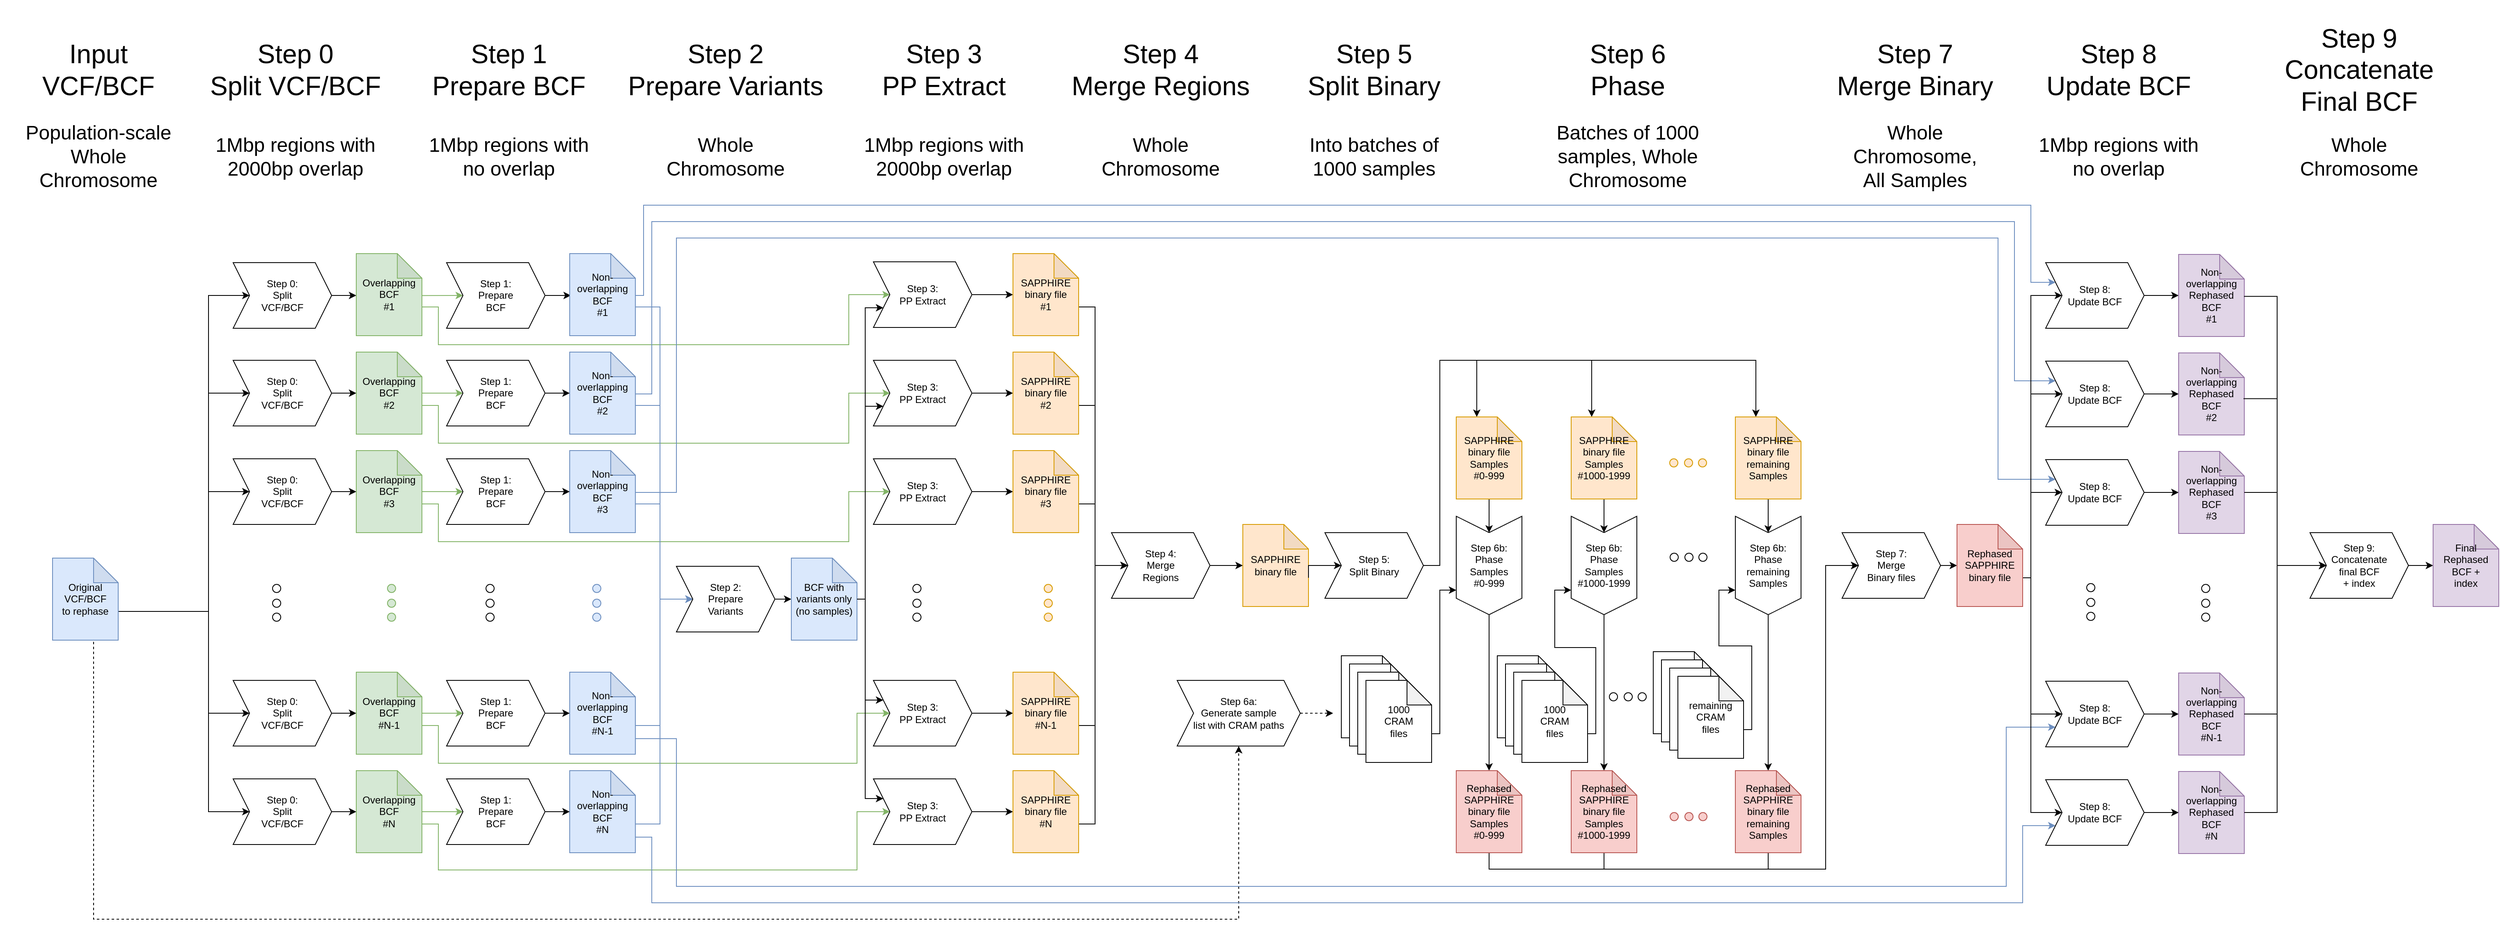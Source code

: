 <mxfile version="15.4.0" type="device"><diagram id="l_Cs8dEBzAVHtUGt1rOr" name="Page-1"><mxGraphModel dx="3600" dy="2253" grid="1" gridSize="10" guides="1" tooltips="1" connect="1" arrows="1" fold="1" page="1" pageScale="1" pageWidth="1169" pageHeight="827" math="0" shadow="0"><root><mxCell id="0"/><mxCell id="1" parent="0"/><mxCell id="LOoGAV3RKq-kesJrtPPH-42" style="edgeStyle=orthogonalEdgeStyle;rounded=0;orthogonalLoop=1;jettySize=auto;html=1;exitX=0;exitY=0;exitDx=80;exitDy=65;exitPerimeter=0;entryX=0;entryY=0.5;entryDx=0;entryDy=0;" edge="1" parent="1" source="LOoGAV3RKq-kesJrtPPH-1" target="LOoGAV3RKq-kesJrtPPH-8"><mxGeometry relative="1" as="geometry"><Array as="points"><mxPoint x="100" y="425"/><mxPoint x="100" y="40"/></Array></mxGeometry></mxCell><mxCell id="LOoGAV3RKq-kesJrtPPH-43" style="edgeStyle=orthogonalEdgeStyle;rounded=0;orthogonalLoop=1;jettySize=auto;html=1;exitX=0;exitY=0;exitDx=80;exitDy=65;exitPerimeter=0;entryX=0;entryY=0.5;entryDx=0;entryDy=0;" edge="1" parent="1" source="LOoGAV3RKq-kesJrtPPH-1" target="LOoGAV3RKq-kesJrtPPH-9"><mxGeometry relative="1" as="geometry"><Array as="points"><mxPoint x="100" y="425"/><mxPoint x="100" y="159"/></Array></mxGeometry></mxCell><mxCell id="LOoGAV3RKq-kesJrtPPH-44" style="edgeStyle=orthogonalEdgeStyle;rounded=0;orthogonalLoop=1;jettySize=auto;html=1;exitX=0;exitY=0;exitDx=80;exitDy=65;exitPerimeter=0;entryX=0;entryY=0.5;entryDx=0;entryDy=0;" edge="1" parent="1" source="LOoGAV3RKq-kesJrtPPH-1" target="LOoGAV3RKq-kesJrtPPH-10"><mxGeometry relative="1" as="geometry"><Array as="points"><mxPoint x="100" y="425"/><mxPoint x="100" y="279"/></Array></mxGeometry></mxCell><mxCell id="LOoGAV3RKq-kesJrtPPH-158" style="edgeStyle=orthogonalEdgeStyle;rounded=0;orthogonalLoop=1;jettySize=auto;html=1;exitX=0;exitY=0;exitDx=80;exitDy=65;exitPerimeter=0;entryX=0;entryY=0.5;entryDx=0;entryDy=0;startArrow=none;startFill=0;endArrow=classic;endFill=1;" edge="1" parent="1" source="LOoGAV3RKq-kesJrtPPH-1" target="LOoGAV3RKq-kesJrtPPH-11"><mxGeometry relative="1" as="geometry"><Array as="points"><mxPoint x="100" y="425"/><mxPoint x="100" y="549"/></Array></mxGeometry></mxCell><mxCell id="LOoGAV3RKq-kesJrtPPH-159" style="edgeStyle=orthogonalEdgeStyle;rounded=0;orthogonalLoop=1;jettySize=auto;html=1;exitX=0;exitY=0;exitDx=80;exitDy=65;exitPerimeter=0;entryX=0;entryY=0.5;entryDx=0;entryDy=0;startArrow=none;startFill=0;endArrow=classic;endFill=1;" edge="1" parent="1" source="LOoGAV3RKq-kesJrtPPH-1" target="LOoGAV3RKq-kesJrtPPH-12"><mxGeometry relative="1" as="geometry"><Array as="points"><mxPoint x="100" y="425"/><mxPoint x="100" y="669"/></Array></mxGeometry></mxCell><mxCell id="LOoGAV3RKq-kesJrtPPH-185" style="edgeStyle=orthogonalEdgeStyle;rounded=0;orthogonalLoop=1;jettySize=auto;html=1;exitX=0.5;exitY=1;exitDx=0;exitDy=0;exitPerimeter=0;entryX=0.5;entryY=1;entryDx=0;entryDy=0;dashed=1;startArrow=none;startFill=0;endArrow=classic;endFill=1;" edge="1" parent="1" source="LOoGAV3RKq-kesJrtPPH-1" target="LOoGAV3RKq-kesJrtPPH-183"><mxGeometry relative="1" as="geometry"><Array as="points"><mxPoint x="-40" y="460"/><mxPoint x="-40" y="800"/><mxPoint x="1355" y="800"/></Array></mxGeometry></mxCell><mxCell id="LOoGAV3RKq-kesJrtPPH-1" value="Original&lt;br&gt;VCF/BCF&lt;br&gt;to rephase" style="shape=note;whiteSpace=wrap;html=1;backgroundOutline=1;darkOpacity=0.05;fillColor=#dae8fc;strokeColor=#6c8ebf;" vertex="1" parent="1"><mxGeometry x="-90" y="360" width="80" height="100" as="geometry"/></mxCell><mxCell id="LOoGAV3RKq-kesJrtPPH-32" style="edgeStyle=orthogonalEdgeStyle;rounded=0;orthogonalLoop=1;jettySize=auto;html=1;exitX=0;exitY=0;exitDx=80;exitDy=65;exitPerimeter=0;entryX=0;entryY=0.5;entryDx=0;entryDy=0;fillColor=#d5e8d4;strokeColor=#82b366;" edge="1" parent="1" source="LOoGAV3RKq-kesJrtPPH-2" target="LOoGAV3RKq-kesJrtPPH-31"><mxGeometry relative="1" as="geometry"><Array as="points"><mxPoint x="380" y="54"/><mxPoint x="380" y="100"/><mxPoint x="880" y="100"/><mxPoint x="880" y="39"/></Array></mxGeometry></mxCell><mxCell id="LOoGAV3RKq-kesJrtPPH-2" value="Overlapping&lt;br&gt;BCF&lt;br&gt;#1" style="shape=note;whiteSpace=wrap;html=1;backgroundOutline=1;darkOpacity=0.05;fillColor=#d5e8d4;strokeColor=#82b366;" vertex="1" parent="1"><mxGeometry x="280" y="-11" width="80" height="100" as="geometry"/></mxCell><mxCell id="LOoGAV3RKq-kesJrtPPH-38" style="edgeStyle=orthogonalEdgeStyle;rounded=0;orthogonalLoop=1;jettySize=auto;html=1;exitX=0;exitY=0;exitDx=80;exitDy=65;exitPerimeter=0;entryX=0;entryY=0.5;entryDx=0;entryDy=0;fillColor=#d5e8d4;strokeColor=#82b366;" edge="1" parent="1" source="LOoGAV3RKq-kesJrtPPH-3" target="LOoGAV3RKq-kesJrtPPH-34"><mxGeometry relative="1" as="geometry"><Array as="points"><mxPoint x="380" y="174"/><mxPoint x="380" y="220"/><mxPoint x="880" y="220"/><mxPoint x="880" y="159"/></Array></mxGeometry></mxCell><mxCell id="LOoGAV3RKq-kesJrtPPH-3" value="Overlapping&lt;br&gt;BCF&lt;br&gt;#2" style="shape=note;whiteSpace=wrap;html=1;backgroundOutline=1;darkOpacity=0.05;fillColor=#d5e8d4;strokeColor=#82b366;" vertex="1" parent="1"><mxGeometry x="280" y="109" width="80" height="100" as="geometry"/></mxCell><mxCell id="LOoGAV3RKq-kesJrtPPH-191" style="edgeStyle=orthogonalEdgeStyle;rounded=0;orthogonalLoop=1;jettySize=auto;html=1;exitX=0;exitY=0;exitDx=80;exitDy=65;exitPerimeter=0;entryX=0;entryY=0.5;entryDx=0;entryDy=0;startArrow=none;startFill=0;endArrow=classic;endFill=1;fillColor=#d5e8d4;strokeColor=#82b366;" edge="1" parent="1" source="LOoGAV3RKq-kesJrtPPH-4" target="LOoGAV3RKq-kesJrtPPH-35"><mxGeometry relative="1" as="geometry"><Array as="points"><mxPoint x="380" y="294"/><mxPoint x="380" y="340"/><mxPoint x="880" y="340"/><mxPoint x="880" y="279"/></Array></mxGeometry></mxCell><mxCell id="LOoGAV3RKq-kesJrtPPH-4" value="Overlapping&lt;br&gt;BCF&lt;br&gt;#3" style="shape=note;whiteSpace=wrap;html=1;backgroundOutline=1;darkOpacity=0.05;fillColor=#d5e8d4;strokeColor=#82b366;" vertex="1" parent="1"><mxGeometry x="280" y="229" width="80" height="100" as="geometry"/></mxCell><mxCell id="LOoGAV3RKq-kesJrtPPH-192" style="edgeStyle=orthogonalEdgeStyle;rounded=0;orthogonalLoop=1;jettySize=auto;html=1;exitX=0;exitY=0;exitDx=80;exitDy=65;exitPerimeter=0;entryX=0;entryY=0.5;entryDx=0;entryDy=0;startArrow=none;startFill=0;endArrow=classic;endFill=1;fillColor=#d5e8d4;strokeColor=#82b366;" edge="1" parent="1" source="LOoGAV3RKq-kesJrtPPH-5" target="LOoGAV3RKq-kesJrtPPH-36"><mxGeometry relative="1" as="geometry"><Array as="points"><mxPoint x="380" y="564"/><mxPoint x="380" y="610"/><mxPoint x="890" y="610"/><mxPoint x="890" y="549"/></Array></mxGeometry></mxCell><mxCell id="LOoGAV3RKq-kesJrtPPH-5" value="Overlapping&lt;br&gt;BCF&lt;br&gt;#N-1" style="shape=note;whiteSpace=wrap;html=1;backgroundOutline=1;darkOpacity=0.05;fillColor=#d5e8d4;strokeColor=#82b366;" vertex="1" parent="1"><mxGeometry x="280" y="499" width="80" height="100" as="geometry"/></mxCell><mxCell id="LOoGAV3RKq-kesJrtPPH-193" style="edgeStyle=orthogonalEdgeStyle;rounded=0;orthogonalLoop=1;jettySize=auto;html=1;exitX=0;exitY=0;exitDx=80;exitDy=65;exitPerimeter=0;entryX=0;entryY=0.5;entryDx=0;entryDy=0;startArrow=none;startFill=0;endArrow=classic;endFill=1;fillColor=#d5e8d4;strokeColor=#82b366;" edge="1" parent="1" source="LOoGAV3RKq-kesJrtPPH-6" target="LOoGAV3RKq-kesJrtPPH-37"><mxGeometry relative="1" as="geometry"><Array as="points"><mxPoint x="380" y="684"/><mxPoint x="380" y="740"/><mxPoint x="890" y="740"/><mxPoint x="890" y="669"/></Array></mxGeometry></mxCell><mxCell id="LOoGAV3RKq-kesJrtPPH-6" value="Overlapping&lt;br&gt;BCF&lt;br&gt;#N" style="shape=note;whiteSpace=wrap;html=1;backgroundOutline=1;darkOpacity=0.05;fillColor=#d5e8d4;strokeColor=#82b366;" vertex="1" parent="1"><mxGeometry x="280" y="619" width="80" height="100" as="geometry"/></mxCell><mxCell id="LOoGAV3RKq-kesJrtPPH-121" style="edgeStyle=orthogonalEdgeStyle;rounded=0;orthogonalLoop=1;jettySize=auto;html=1;exitX=1;exitY=0.5;exitDx=0;exitDy=0;startArrow=none;startFill=0;endArrow=classic;endFill=1;" edge="1" parent="1" source="LOoGAV3RKq-kesJrtPPH-8"><mxGeometry relative="1" as="geometry"><mxPoint x="280" y="40" as="targetPoint"/></mxGeometry></mxCell><mxCell id="LOoGAV3RKq-kesJrtPPH-8" value="Step 0:&lt;br&gt;Split&lt;br&gt;VCF/BCF" style="shape=step;perimeter=stepPerimeter;whiteSpace=wrap;html=1;fixedSize=1;" vertex="1" parent="1"><mxGeometry x="130" width="120" height="80" as="geometry"/></mxCell><mxCell id="LOoGAV3RKq-kesJrtPPH-40" style="edgeStyle=orthogonalEdgeStyle;rounded=0;orthogonalLoop=1;jettySize=auto;html=1;exitX=1;exitY=0.5;exitDx=0;exitDy=0;entryX=0;entryY=0.5;entryDx=0;entryDy=0;entryPerimeter=0;" edge="1" parent="1" source="LOoGAV3RKq-kesJrtPPH-9" target="LOoGAV3RKq-kesJrtPPH-3"><mxGeometry relative="1" as="geometry"/></mxCell><mxCell id="LOoGAV3RKq-kesJrtPPH-9" value="Step 0:&lt;br&gt;Split&lt;br&gt;VCF/BCF" style="shape=step;perimeter=stepPerimeter;whiteSpace=wrap;html=1;fixedSize=1;" vertex="1" parent="1"><mxGeometry x="130" y="119" width="120" height="80" as="geometry"/></mxCell><mxCell id="LOoGAV3RKq-kesJrtPPH-160" style="edgeStyle=orthogonalEdgeStyle;rounded=0;orthogonalLoop=1;jettySize=auto;html=1;exitX=1;exitY=0.5;exitDx=0;exitDy=0;entryX=0;entryY=0.5;entryDx=0;entryDy=0;entryPerimeter=0;startArrow=none;startFill=0;endArrow=classic;endFill=1;" edge="1" parent="1" source="LOoGAV3RKq-kesJrtPPH-10" target="LOoGAV3RKq-kesJrtPPH-4"><mxGeometry relative="1" as="geometry"/></mxCell><mxCell id="LOoGAV3RKq-kesJrtPPH-10" value="Step 0:&lt;br&gt;Split&lt;br&gt;VCF/BCF" style="shape=step;perimeter=stepPerimeter;whiteSpace=wrap;html=1;fixedSize=1;" vertex="1" parent="1"><mxGeometry x="130" y="239" width="120" height="80" as="geometry"/></mxCell><mxCell id="LOoGAV3RKq-kesJrtPPH-161" style="edgeStyle=orthogonalEdgeStyle;rounded=0;orthogonalLoop=1;jettySize=auto;html=1;exitX=1;exitY=0.5;exitDx=0;exitDy=0;entryX=0;entryY=0.5;entryDx=0;entryDy=0;entryPerimeter=0;startArrow=none;startFill=0;endArrow=classic;endFill=1;" edge="1" parent="1" source="LOoGAV3RKq-kesJrtPPH-11" target="LOoGAV3RKq-kesJrtPPH-5"><mxGeometry relative="1" as="geometry"/></mxCell><mxCell id="LOoGAV3RKq-kesJrtPPH-11" value="Step 0:&lt;br&gt;Split&lt;br&gt;VCF/BCF" style="shape=step;perimeter=stepPerimeter;whiteSpace=wrap;html=1;fixedSize=1;" vertex="1" parent="1"><mxGeometry x="130" y="509" width="120" height="80" as="geometry"/></mxCell><mxCell id="LOoGAV3RKq-kesJrtPPH-162" style="edgeStyle=orthogonalEdgeStyle;rounded=0;orthogonalLoop=1;jettySize=auto;html=1;exitX=1;exitY=0.5;exitDx=0;exitDy=0;entryX=0;entryY=0.5;entryDx=0;entryDy=0;entryPerimeter=0;startArrow=none;startFill=0;endArrow=classic;endFill=1;" edge="1" parent="1" source="LOoGAV3RKq-kesJrtPPH-12" target="LOoGAV3RKq-kesJrtPPH-6"><mxGeometry relative="1" as="geometry"/></mxCell><mxCell id="LOoGAV3RKq-kesJrtPPH-12" value="Step 0:&lt;br&gt;Split&lt;br&gt;VCF/BCF" style="shape=step;perimeter=stepPerimeter;whiteSpace=wrap;html=1;fixedSize=1;" vertex="1" parent="1"><mxGeometry x="130" y="629" width="120" height="80" as="geometry"/></mxCell><mxCell id="LOoGAV3RKq-kesJrtPPH-163" style="edgeStyle=orthogonalEdgeStyle;rounded=0;orthogonalLoop=1;jettySize=auto;html=1;exitX=1;exitY=0.5;exitDx=0;exitDy=0;startArrow=none;startFill=0;endArrow=classic;endFill=1;entryX=0.017;entryY=0.508;entryDx=0;entryDy=0;entryPerimeter=0;" edge="1" parent="1" source="LOoGAV3RKq-kesJrtPPH-13" target="LOoGAV3RKq-kesJrtPPH-14"><mxGeometry relative="1" as="geometry"/></mxCell><mxCell id="LOoGAV3RKq-kesJrtPPH-186" style="edgeStyle=orthogonalEdgeStyle;rounded=0;orthogonalLoop=1;jettySize=auto;html=1;exitX=0;exitY=0.5;exitDx=0;exitDy=0;startArrow=classic;startFill=1;endArrow=none;endFill=0;entryX=0.995;entryY=0.511;entryDx=0;entryDy=0;entryPerimeter=0;fillColor=#d5e8d4;strokeColor=#82b366;" edge="1" parent="1" source="LOoGAV3RKq-kesJrtPPH-13" target="LOoGAV3RKq-kesJrtPPH-2"><mxGeometry relative="1" as="geometry"><Array as="points"><mxPoint x="360" y="40"/></Array></mxGeometry></mxCell><mxCell id="LOoGAV3RKq-kesJrtPPH-13" value="Step 1:&lt;br&gt;Prepare&lt;br&gt;BCF" style="shape=step;perimeter=stepPerimeter;whiteSpace=wrap;html=1;fixedSize=1;" vertex="1" parent="1"><mxGeometry x="390" width="120" height="80" as="geometry"/></mxCell><mxCell id="LOoGAV3RKq-kesJrtPPH-20" style="edgeStyle=orthogonalEdgeStyle;rounded=0;orthogonalLoop=1;jettySize=auto;html=1;exitX=0;exitY=0;exitDx=80;exitDy=65;exitPerimeter=0;entryX=0;entryY=0.5;entryDx=0;entryDy=0;fillColor=#dae8fc;strokeColor=#6c8ebf;" edge="1" parent="1" source="LOoGAV3RKq-kesJrtPPH-14" target="LOoGAV3RKq-kesJrtPPH-19"><mxGeometry relative="1" as="geometry"><Array as="points"><mxPoint x="650" y="54"/><mxPoint x="650" y="410"/></Array></mxGeometry></mxCell><mxCell id="LOoGAV3RKq-kesJrtPPH-135" style="edgeStyle=orthogonalEdgeStyle;rounded=0;orthogonalLoop=1;jettySize=auto;html=1;entryX=0;entryY=0.25;entryDx=0;entryDy=0;startArrow=none;startFill=0;endArrow=classic;endFill=1;fillColor=#dae8fc;strokeColor=#6c8ebf;" edge="1" parent="1" source="LOoGAV3RKq-kesJrtPPH-14" target="LOoGAV3RKq-kesJrtPPH-122"><mxGeometry relative="1" as="geometry"><Array as="points"><mxPoint x="630" y="40"/><mxPoint x="630" y="-70"/><mxPoint x="2320" y="-70"/><mxPoint x="2320" y="24"/></Array></mxGeometry></mxCell><mxCell id="LOoGAV3RKq-kesJrtPPH-14" value="Non-overlapping&lt;br&gt;BCF&lt;br&gt;#1" style="shape=note;whiteSpace=wrap;html=1;backgroundOutline=1;darkOpacity=0.05;fillColor=#dae8fc;strokeColor=#6c8ebf;" vertex="1" parent="1"><mxGeometry x="540" y="-11" width="80" height="100" as="geometry"/></mxCell><mxCell id="LOoGAV3RKq-kesJrtPPH-21" style="edgeStyle=orthogonalEdgeStyle;rounded=0;orthogonalLoop=1;jettySize=auto;html=1;exitX=0;exitY=0;exitDx=80;exitDy=65;exitPerimeter=0;entryX=0;entryY=0.5;entryDx=0;entryDy=0;fillColor=#dae8fc;strokeColor=#6c8ebf;" edge="1" parent="1" source="LOoGAV3RKq-kesJrtPPH-15" target="LOoGAV3RKq-kesJrtPPH-19"><mxGeometry relative="1" as="geometry"><Array as="points"><mxPoint x="650" y="174"/><mxPoint x="650" y="410"/></Array></mxGeometry></mxCell><mxCell id="LOoGAV3RKq-kesJrtPPH-136" style="edgeStyle=orthogonalEdgeStyle;rounded=0;orthogonalLoop=1;jettySize=auto;html=1;exitX=0;exitY=0;exitDx=80;exitDy=30;exitPerimeter=0;entryX=0;entryY=0.25;entryDx=0;entryDy=0;startArrow=none;startFill=0;endArrow=classic;endFill=1;fillColor=#dae8fc;strokeColor=#6c8ebf;" edge="1" parent="1" source="LOoGAV3RKq-kesJrtPPH-15" target="LOoGAV3RKq-kesJrtPPH-123"><mxGeometry relative="1" as="geometry"><Array as="points"><mxPoint x="620" y="160"/><mxPoint x="640" y="160"/><mxPoint x="640" y="-50"/><mxPoint x="2300" y="-50"/><mxPoint x="2300" y="144"/></Array></mxGeometry></mxCell><mxCell id="LOoGAV3RKq-kesJrtPPH-15" value="&lt;span&gt;Non-overlapping&lt;/span&gt;&lt;br&gt;&lt;span&gt;BCF&lt;br&gt;#2&lt;br&gt;&lt;/span&gt;" style="shape=note;whiteSpace=wrap;html=1;backgroundOutline=1;darkOpacity=0.05;fillColor=#dae8fc;strokeColor=#6c8ebf;" vertex="1" parent="1"><mxGeometry x="540" y="109" width="80" height="100" as="geometry"/></mxCell><mxCell id="LOoGAV3RKq-kesJrtPPH-22" style="edgeStyle=orthogonalEdgeStyle;rounded=0;orthogonalLoop=1;jettySize=auto;html=1;exitX=0;exitY=0;exitDx=80;exitDy=65;exitPerimeter=0;entryX=0;entryY=0.5;entryDx=0;entryDy=0;fillColor=#dae8fc;strokeColor=#6c8ebf;" edge="1" parent="1" source="LOoGAV3RKq-kesJrtPPH-16" target="LOoGAV3RKq-kesJrtPPH-19"><mxGeometry relative="1" as="geometry"><Array as="points"><mxPoint x="650" y="294"/><mxPoint x="650" y="410"/></Array></mxGeometry></mxCell><mxCell id="LOoGAV3RKq-kesJrtPPH-137" style="edgeStyle=orthogonalEdgeStyle;rounded=0;orthogonalLoop=1;jettySize=auto;html=1;exitX=0;exitY=0;exitDx=80;exitDy=30;exitPerimeter=0;entryX=0;entryY=0.25;entryDx=0;entryDy=0;startArrow=none;startFill=0;endArrow=classic;endFill=1;fillColor=#dae8fc;strokeColor=#6c8ebf;" edge="1" parent="1" source="LOoGAV3RKq-kesJrtPPH-16" target="LOoGAV3RKq-kesJrtPPH-124"><mxGeometry relative="1" as="geometry"><Array as="points"><mxPoint x="620" y="280"/><mxPoint x="670" y="280"/><mxPoint x="670" y="-30"/><mxPoint x="2280" y="-30"/><mxPoint x="2280" y="264"/></Array></mxGeometry></mxCell><mxCell id="LOoGAV3RKq-kesJrtPPH-16" value="&lt;span&gt;Non-overlapping&lt;/span&gt;&lt;br&gt;&lt;span&gt;BCF&lt;br&gt;#3&lt;br&gt;&lt;/span&gt;" style="shape=note;whiteSpace=wrap;html=1;backgroundOutline=1;darkOpacity=0.05;fillColor=#dae8fc;strokeColor=#6c8ebf;" vertex="1" parent="1"><mxGeometry x="540" y="229" width="80" height="100" as="geometry"/></mxCell><mxCell id="LOoGAV3RKq-kesJrtPPH-23" style="edgeStyle=orthogonalEdgeStyle;rounded=0;orthogonalLoop=1;jettySize=auto;html=1;exitX=0;exitY=0;exitDx=80;exitDy=65;exitPerimeter=0;entryX=0;entryY=0.5;entryDx=0;entryDy=0;fillColor=#dae8fc;strokeColor=#6c8ebf;" edge="1" parent="1" source="LOoGAV3RKq-kesJrtPPH-17" target="LOoGAV3RKq-kesJrtPPH-19"><mxGeometry relative="1" as="geometry"><Array as="points"><mxPoint x="650" y="564"/><mxPoint x="650" y="410"/></Array></mxGeometry></mxCell><mxCell id="LOoGAV3RKq-kesJrtPPH-138" style="edgeStyle=orthogonalEdgeStyle;rounded=0;orthogonalLoop=1;jettySize=auto;html=1;exitX=1;exitY=1;exitDx=0;exitDy=0;exitPerimeter=0;entryX=0;entryY=0.75;entryDx=0;entryDy=0;startArrow=none;startFill=0;endArrow=classic;endFill=1;fillColor=#dae8fc;strokeColor=#6c8ebf;" edge="1" parent="1" source="LOoGAV3RKq-kesJrtPPH-17" target="LOoGAV3RKq-kesJrtPPH-125"><mxGeometry relative="1" as="geometry"><Array as="points"><mxPoint x="620" y="580"/><mxPoint x="670" y="580"/><mxPoint x="670" y="760"/><mxPoint x="2290" y="760"/><mxPoint x="2290" y="566"/></Array></mxGeometry></mxCell><mxCell id="LOoGAV3RKq-kesJrtPPH-17" value="&lt;span&gt;Non-overlapping&lt;/span&gt;&lt;br&gt;&lt;span&gt;BCF&lt;br&gt;#N-1&lt;br&gt;&lt;/span&gt;" style="shape=note;whiteSpace=wrap;html=1;backgroundOutline=1;darkOpacity=0.05;fillColor=#dae8fc;strokeColor=#6c8ebf;" vertex="1" parent="1"><mxGeometry x="540" y="499" width="80" height="100" as="geometry"/></mxCell><mxCell id="LOoGAV3RKq-kesJrtPPH-24" style="edgeStyle=orthogonalEdgeStyle;rounded=0;orthogonalLoop=1;jettySize=auto;html=1;exitX=0;exitY=0;exitDx=80;exitDy=65;exitPerimeter=0;entryX=0;entryY=0.5;entryDx=0;entryDy=0;fillColor=#dae8fc;strokeColor=#6c8ebf;" edge="1" parent="1" source="LOoGAV3RKq-kesJrtPPH-18" target="LOoGAV3RKq-kesJrtPPH-19"><mxGeometry relative="1" as="geometry"><Array as="points"><mxPoint x="650" y="684"/><mxPoint x="650" y="410"/></Array></mxGeometry></mxCell><mxCell id="LOoGAV3RKq-kesJrtPPH-139" style="edgeStyle=orthogonalEdgeStyle;rounded=0;orthogonalLoop=1;jettySize=auto;html=1;exitX=1;exitY=1;exitDx=0;exitDy=0;exitPerimeter=0;entryX=0;entryY=0.75;entryDx=0;entryDy=0;startArrow=none;startFill=0;endArrow=classic;endFill=1;fillColor=#dae8fc;strokeColor=#6c8ebf;" edge="1" parent="1" source="LOoGAV3RKq-kesJrtPPH-18" target="LOoGAV3RKq-kesJrtPPH-126"><mxGeometry relative="1" as="geometry"><Array as="points"><mxPoint x="620" y="700"/><mxPoint x="640" y="700"/><mxPoint x="640" y="780"/><mxPoint x="2310" y="780"/><mxPoint x="2310" y="686"/></Array></mxGeometry></mxCell><mxCell id="LOoGAV3RKq-kesJrtPPH-18" value="&lt;span&gt;Non-overlapping&lt;/span&gt;&lt;br&gt;&lt;span&gt;BCF&lt;br&gt;#N&lt;br&gt;&lt;/span&gt;" style="shape=note;whiteSpace=wrap;html=1;backgroundOutline=1;darkOpacity=0.05;fillColor=#dae8fc;strokeColor=#6c8ebf;" vertex="1" parent="1"><mxGeometry x="540" y="619" width="80" height="100" as="geometry"/></mxCell><mxCell id="LOoGAV3RKq-kesJrtPPH-26" style="edgeStyle=orthogonalEdgeStyle;rounded=0;orthogonalLoop=1;jettySize=auto;html=1;exitX=1;exitY=0.5;exitDx=0;exitDy=0;entryX=0;entryY=0.5;entryDx=0;entryDy=0;entryPerimeter=0;" edge="1" parent="1" source="LOoGAV3RKq-kesJrtPPH-19" target="LOoGAV3RKq-kesJrtPPH-25"><mxGeometry relative="1" as="geometry"/></mxCell><mxCell id="LOoGAV3RKq-kesJrtPPH-19" value="Step 2:&lt;br&gt;Prepare&lt;br&gt;Variants" style="shape=step;perimeter=stepPerimeter;whiteSpace=wrap;html=1;fixedSize=1;" vertex="1" parent="1"><mxGeometry x="670" y="370" width="120" height="80" as="geometry"/></mxCell><mxCell id="LOoGAV3RKq-kesJrtPPH-33" style="edgeStyle=orthogonalEdgeStyle;rounded=0;orthogonalLoop=1;jettySize=auto;html=1;exitX=0;exitY=0;exitDx=80;exitDy=65;exitPerimeter=0;entryX=0;entryY=0.75;entryDx=0;entryDy=0;" edge="1" parent="1" source="LOoGAV3RKq-kesJrtPPH-25" target="LOoGAV3RKq-kesJrtPPH-31"><mxGeometry relative="1" as="geometry"><Array as="points"><mxPoint x="890" y="410"/><mxPoint x="900" y="410"/><mxPoint x="900" y="55"/></Array></mxGeometry></mxCell><mxCell id="LOoGAV3RKq-kesJrtPPH-25" value="BCF with&lt;br&gt;variants only&lt;br&gt;(no samples)" style="shape=note;whiteSpace=wrap;html=1;backgroundOutline=1;darkOpacity=0.05;fillColor=#dae8fc;strokeColor=#6c8ebf;" vertex="1" parent="1"><mxGeometry x="810" y="360" width="80" height="100" as="geometry"/></mxCell><mxCell id="LOoGAV3RKq-kesJrtPPH-164" style="edgeStyle=orthogonalEdgeStyle;rounded=0;orthogonalLoop=1;jettySize=auto;html=1;exitX=1;exitY=0.5;exitDx=0;exitDy=0;entryX=0;entryY=0.5;entryDx=0;entryDy=0;entryPerimeter=0;startArrow=none;startFill=0;endArrow=classic;endFill=1;" edge="1" parent="1" source="LOoGAV3RKq-kesJrtPPH-27" target="LOoGAV3RKq-kesJrtPPH-15"><mxGeometry relative="1" as="geometry"/></mxCell><mxCell id="LOoGAV3RKq-kesJrtPPH-187" style="edgeStyle=orthogonalEdgeStyle;rounded=0;orthogonalLoop=1;jettySize=auto;html=1;exitX=0;exitY=0.5;exitDx=0;exitDy=0;startArrow=classic;startFill=1;endArrow=none;endFill=0;fillColor=#d5e8d4;strokeColor=#82b366;" edge="1" parent="1" source="LOoGAV3RKq-kesJrtPPH-27" target="LOoGAV3RKq-kesJrtPPH-3"><mxGeometry relative="1" as="geometry"/></mxCell><mxCell id="LOoGAV3RKq-kesJrtPPH-27" value="Step 1:&lt;br&gt;Prepare&lt;br&gt;BCF" style="shape=step;perimeter=stepPerimeter;whiteSpace=wrap;html=1;fixedSize=1;" vertex="1" parent="1"><mxGeometry x="390" y="119" width="120" height="80" as="geometry"/></mxCell><mxCell id="LOoGAV3RKq-kesJrtPPH-165" style="edgeStyle=orthogonalEdgeStyle;rounded=0;orthogonalLoop=1;jettySize=auto;html=1;exitX=1;exitY=0.5;exitDx=0;exitDy=0;entryX=0;entryY=0.5;entryDx=0;entryDy=0;entryPerimeter=0;startArrow=none;startFill=0;endArrow=classic;endFill=1;" edge="1" parent="1" source="LOoGAV3RKq-kesJrtPPH-28" target="LOoGAV3RKq-kesJrtPPH-16"><mxGeometry relative="1" as="geometry"/></mxCell><mxCell id="LOoGAV3RKq-kesJrtPPH-188" style="edgeStyle=orthogonalEdgeStyle;rounded=0;orthogonalLoop=1;jettySize=auto;html=1;exitX=0;exitY=0.5;exitDx=0;exitDy=0;startArrow=classic;startFill=1;endArrow=none;endFill=0;fillColor=#d5e8d4;strokeColor=#82b366;" edge="1" parent="1" source="LOoGAV3RKq-kesJrtPPH-28" target="LOoGAV3RKq-kesJrtPPH-4"><mxGeometry relative="1" as="geometry"/></mxCell><mxCell id="LOoGAV3RKq-kesJrtPPH-28" value="Step 1:&lt;br&gt;Prepare&lt;br&gt;BCF" style="shape=step;perimeter=stepPerimeter;whiteSpace=wrap;html=1;fixedSize=1;" vertex="1" parent="1"><mxGeometry x="390" y="239" width="120" height="80" as="geometry"/></mxCell><mxCell id="LOoGAV3RKq-kesJrtPPH-166" style="edgeStyle=orthogonalEdgeStyle;rounded=0;orthogonalLoop=1;jettySize=auto;html=1;exitX=1;exitY=0.5;exitDx=0;exitDy=0;entryX=0;entryY=0.5;entryDx=0;entryDy=0;entryPerimeter=0;startArrow=none;startFill=0;endArrow=classic;endFill=1;" edge="1" parent="1" source="LOoGAV3RKq-kesJrtPPH-29" target="LOoGAV3RKq-kesJrtPPH-17"><mxGeometry relative="1" as="geometry"/></mxCell><mxCell id="LOoGAV3RKq-kesJrtPPH-189" style="edgeStyle=orthogonalEdgeStyle;rounded=0;orthogonalLoop=1;jettySize=auto;html=1;exitX=0;exitY=0.5;exitDx=0;exitDy=0;startArrow=classic;startFill=1;endArrow=none;endFill=0;fillColor=#d5e8d4;strokeColor=#82b366;" edge="1" parent="1" source="LOoGAV3RKq-kesJrtPPH-29" target="LOoGAV3RKq-kesJrtPPH-5"><mxGeometry relative="1" as="geometry"/></mxCell><mxCell id="LOoGAV3RKq-kesJrtPPH-29" value="Step 1:&lt;br&gt;Prepare&lt;br&gt;BCF" style="shape=step;perimeter=stepPerimeter;whiteSpace=wrap;html=1;fixedSize=1;gradientColor=#ffffff;" vertex="1" parent="1"><mxGeometry x="390" y="509" width="120" height="80" as="geometry"/></mxCell><mxCell id="LOoGAV3RKq-kesJrtPPH-167" style="edgeStyle=orthogonalEdgeStyle;rounded=0;orthogonalLoop=1;jettySize=auto;html=1;exitX=1;exitY=0.5;exitDx=0;exitDy=0;entryX=0;entryY=0.5;entryDx=0;entryDy=0;entryPerimeter=0;startArrow=none;startFill=0;endArrow=classic;endFill=1;" edge="1" parent="1" source="LOoGAV3RKq-kesJrtPPH-30" target="LOoGAV3RKq-kesJrtPPH-18"><mxGeometry relative="1" as="geometry"/></mxCell><mxCell id="LOoGAV3RKq-kesJrtPPH-190" style="edgeStyle=orthogonalEdgeStyle;rounded=0;orthogonalLoop=1;jettySize=auto;html=1;exitX=0;exitY=0.5;exitDx=0;exitDy=0;startArrow=classic;startFill=1;endArrow=none;endFill=0;fillColor=#d5e8d4;strokeColor=#82b366;" edge="1" parent="1" source="LOoGAV3RKq-kesJrtPPH-30" target="LOoGAV3RKq-kesJrtPPH-6"><mxGeometry relative="1" as="geometry"/></mxCell><mxCell id="LOoGAV3RKq-kesJrtPPH-30" value="Step 1:&lt;br&gt;Prepare&lt;br&gt;BCF" style="shape=step;perimeter=stepPerimeter;whiteSpace=wrap;html=1;fixedSize=1;" vertex="1" parent="1"><mxGeometry x="390" y="629" width="120" height="80" as="geometry"/></mxCell><mxCell id="LOoGAV3RKq-kesJrtPPH-140" style="edgeStyle=orthogonalEdgeStyle;rounded=0;orthogonalLoop=1;jettySize=auto;html=1;exitX=1;exitY=0.5;exitDx=0;exitDy=0;entryX=0;entryY=0.5;entryDx=0;entryDy=0;entryPerimeter=0;startArrow=none;startFill=0;endArrow=classic;endFill=1;" edge="1" parent="1" source="LOoGAV3RKq-kesJrtPPH-31" target="LOoGAV3RKq-kesJrtPPH-45"><mxGeometry relative="1" as="geometry"/></mxCell><mxCell id="LOoGAV3RKq-kesJrtPPH-31" value="Step 3:&lt;br&gt;PP Extract" style="shape=step;perimeter=stepPerimeter;whiteSpace=wrap;html=1;fixedSize=1;" vertex="1" parent="1"><mxGeometry x="910" y="-1" width="120" height="80" as="geometry"/></mxCell><mxCell id="LOoGAV3RKq-kesJrtPPH-141" style="edgeStyle=orthogonalEdgeStyle;rounded=0;orthogonalLoop=1;jettySize=auto;html=1;exitX=1;exitY=0.5;exitDx=0;exitDy=0;entryX=0;entryY=0.5;entryDx=0;entryDy=0;entryPerimeter=0;startArrow=none;startFill=0;endArrow=classic;endFill=1;" edge="1" parent="1" source="LOoGAV3RKq-kesJrtPPH-34" target="LOoGAV3RKq-kesJrtPPH-46"><mxGeometry relative="1" as="geometry"/></mxCell><mxCell id="LOoGAV3RKq-kesJrtPPH-224" style="edgeStyle=orthogonalEdgeStyle;rounded=0;orthogonalLoop=1;jettySize=auto;html=1;exitX=0;exitY=0.75;exitDx=0;exitDy=0;entryX=1;entryY=0.5;entryDx=0;entryDy=0;entryPerimeter=0;startArrow=classic;startFill=1;endArrow=none;endFill=0;" edge="1" parent="1" source="LOoGAV3RKq-kesJrtPPH-34" target="LOoGAV3RKq-kesJrtPPH-25"><mxGeometry relative="1" as="geometry"><Array as="points"><mxPoint x="900" y="175"/><mxPoint x="900" y="410"/></Array></mxGeometry></mxCell><mxCell id="LOoGAV3RKq-kesJrtPPH-34" value="Step 3:&lt;br&gt;PP Extract" style="shape=step;perimeter=stepPerimeter;whiteSpace=wrap;html=1;fixedSize=1;" vertex="1" parent="1"><mxGeometry x="910" y="119" width="120" height="80" as="geometry"/></mxCell><mxCell id="LOoGAV3RKq-kesJrtPPH-142" style="edgeStyle=orthogonalEdgeStyle;rounded=0;orthogonalLoop=1;jettySize=auto;html=1;exitX=1;exitY=0.5;exitDx=0;exitDy=0;entryX=0;entryY=0.5;entryDx=0;entryDy=0;entryPerimeter=0;startArrow=none;startFill=0;endArrow=classic;endFill=1;" edge="1" parent="1" source="LOoGAV3RKq-kesJrtPPH-35" target="LOoGAV3RKq-kesJrtPPH-47"><mxGeometry relative="1" as="geometry"/></mxCell><mxCell id="LOoGAV3RKq-kesJrtPPH-35" value="Step 3:&lt;br&gt;PP Extract" style="shape=step;perimeter=stepPerimeter;whiteSpace=wrap;html=1;fixedSize=1;" vertex="1" parent="1"><mxGeometry x="910" y="239" width="120" height="80" as="geometry"/></mxCell><mxCell id="LOoGAV3RKq-kesJrtPPH-225" style="edgeStyle=orthogonalEdgeStyle;rounded=0;orthogonalLoop=1;jettySize=auto;html=1;exitX=0;exitY=0.25;exitDx=0;exitDy=0;startArrow=classic;startFill=1;endArrow=none;endFill=0;" edge="1" parent="1" source="LOoGAV3RKq-kesJrtPPH-36" target="LOoGAV3RKq-kesJrtPPH-25"><mxGeometry relative="1" as="geometry"><Array as="points"><mxPoint x="900" y="533"/><mxPoint x="900" y="410"/></Array></mxGeometry></mxCell><mxCell id="LOoGAV3RKq-kesJrtPPH-228" style="edgeStyle=orthogonalEdgeStyle;rounded=0;orthogonalLoop=1;jettySize=auto;html=1;exitX=1;exitY=0.5;exitDx=0;exitDy=0;startArrow=none;startFill=0;endArrow=classic;endFill=1;" edge="1" parent="1" source="LOoGAV3RKq-kesJrtPPH-36" target="LOoGAV3RKq-kesJrtPPH-48"><mxGeometry relative="1" as="geometry"/></mxCell><mxCell id="LOoGAV3RKq-kesJrtPPH-36" value="Step 3:&lt;br&gt;PP Extract" style="shape=step;perimeter=stepPerimeter;whiteSpace=wrap;html=1;fixedSize=1;" vertex="1" parent="1"><mxGeometry x="910" y="509" width="120" height="80" as="geometry"/></mxCell><mxCell id="LOoGAV3RKq-kesJrtPPH-226" style="edgeStyle=orthogonalEdgeStyle;rounded=0;orthogonalLoop=1;jettySize=auto;html=1;exitX=0;exitY=0.25;exitDx=0;exitDy=0;startArrow=classic;startFill=1;endArrow=none;endFill=0;" edge="1" parent="1" source="LOoGAV3RKq-kesJrtPPH-37" target="LOoGAV3RKq-kesJrtPPH-25"><mxGeometry relative="1" as="geometry"><Array as="points"><mxPoint x="900" y="653"/><mxPoint x="900" y="410"/></Array></mxGeometry></mxCell><mxCell id="LOoGAV3RKq-kesJrtPPH-229" style="edgeStyle=orthogonalEdgeStyle;rounded=0;orthogonalLoop=1;jettySize=auto;html=1;exitX=1;exitY=0.5;exitDx=0;exitDy=0;entryX=0;entryY=0.5;entryDx=0;entryDy=0;entryPerimeter=0;startArrow=none;startFill=0;endArrow=classic;endFill=1;" edge="1" parent="1" source="LOoGAV3RKq-kesJrtPPH-37" target="LOoGAV3RKq-kesJrtPPH-49"><mxGeometry relative="1" as="geometry"/></mxCell><mxCell id="LOoGAV3RKq-kesJrtPPH-37" value="Step 3:&lt;br&gt;PP Extract" style="shape=step;perimeter=stepPerimeter;whiteSpace=wrap;html=1;fixedSize=1;" vertex="1" parent="1"><mxGeometry x="910" y="629" width="120" height="80" as="geometry"/></mxCell><mxCell id="LOoGAV3RKq-kesJrtPPH-51" style="edgeStyle=orthogonalEdgeStyle;rounded=0;orthogonalLoop=1;jettySize=auto;html=1;exitX=0;exitY=0;exitDx=80;exitDy=65;exitPerimeter=0;entryX=0;entryY=0.5;entryDx=0;entryDy=0;" edge="1" parent="1" source="LOoGAV3RKq-kesJrtPPH-45" target="LOoGAV3RKq-kesJrtPPH-50"><mxGeometry relative="1" as="geometry"><Array as="points"><mxPoint x="1180" y="54"/><mxPoint x="1180" y="369"/></Array></mxGeometry></mxCell><mxCell id="LOoGAV3RKq-kesJrtPPH-45" value="SAPPHIRE&lt;br&gt;binary file&lt;br&gt;#1" style="shape=note;whiteSpace=wrap;html=1;backgroundOutline=1;darkOpacity=0.05;fillColor=#ffe6cc;strokeColor=#d79b00;" vertex="1" parent="1"><mxGeometry x="1080" y="-11" width="80" height="100" as="geometry"/></mxCell><mxCell id="LOoGAV3RKq-kesJrtPPH-52" style="edgeStyle=orthogonalEdgeStyle;rounded=0;orthogonalLoop=1;jettySize=auto;html=1;exitX=0;exitY=0;exitDx=80;exitDy=65;exitPerimeter=0;entryX=0;entryY=0.5;entryDx=0;entryDy=0;" edge="1" parent="1" source="LOoGAV3RKq-kesJrtPPH-46" target="LOoGAV3RKq-kesJrtPPH-50"><mxGeometry relative="1" as="geometry"><Array as="points"><mxPoint x="1180" y="174"/><mxPoint x="1180" y="369"/></Array></mxGeometry></mxCell><mxCell id="LOoGAV3RKq-kesJrtPPH-46" value="SAPPHIRE binary file&lt;br&gt;#2" style="shape=note;whiteSpace=wrap;html=1;backgroundOutline=1;darkOpacity=0.05;fillColor=#ffe6cc;strokeColor=#d79b00;" vertex="1" parent="1"><mxGeometry x="1080" y="109" width="80" height="100" as="geometry"/></mxCell><mxCell id="LOoGAV3RKq-kesJrtPPH-53" style="edgeStyle=orthogonalEdgeStyle;rounded=0;orthogonalLoop=1;jettySize=auto;html=1;exitX=0;exitY=0;exitDx=80;exitDy=65;exitPerimeter=0;entryX=0;entryY=0.5;entryDx=0;entryDy=0;" edge="1" parent="1" source="LOoGAV3RKq-kesJrtPPH-47" target="LOoGAV3RKq-kesJrtPPH-50"><mxGeometry relative="1" as="geometry"><Array as="points"><mxPoint x="1180" y="294"/><mxPoint x="1180" y="369"/></Array></mxGeometry></mxCell><mxCell id="LOoGAV3RKq-kesJrtPPH-47" value="SAPPHIRE binary file&lt;br&gt;#3" style="shape=note;whiteSpace=wrap;html=1;backgroundOutline=1;darkOpacity=0.05;fillColor=#ffe6cc;strokeColor=#d79b00;" vertex="1" parent="1"><mxGeometry x="1080" y="229" width="80" height="100" as="geometry"/></mxCell><mxCell id="LOoGAV3RKq-kesJrtPPH-54" style="edgeStyle=orthogonalEdgeStyle;rounded=0;orthogonalLoop=1;jettySize=auto;html=1;exitX=0;exitY=0;exitDx=80;exitDy=65;exitPerimeter=0;entryX=0;entryY=0.5;entryDx=0;entryDy=0;" edge="1" parent="1" source="LOoGAV3RKq-kesJrtPPH-48" target="LOoGAV3RKq-kesJrtPPH-50"><mxGeometry relative="1" as="geometry"><Array as="points"><mxPoint x="1180" y="564"/><mxPoint x="1180" y="369"/></Array></mxGeometry></mxCell><mxCell id="LOoGAV3RKq-kesJrtPPH-48" value="SAPPHIRE binary file&lt;br&gt;#N-1" style="shape=note;whiteSpace=wrap;html=1;backgroundOutline=1;darkOpacity=0.05;fillColor=#ffe6cc;strokeColor=#d79b00;" vertex="1" parent="1"><mxGeometry x="1080" y="499" width="80" height="100" as="geometry"/></mxCell><mxCell id="LOoGAV3RKq-kesJrtPPH-55" style="edgeStyle=orthogonalEdgeStyle;rounded=0;orthogonalLoop=1;jettySize=auto;html=1;exitX=0;exitY=0;exitDx=80;exitDy=65;exitPerimeter=0;entryX=0;entryY=0.5;entryDx=0;entryDy=0;" edge="1" parent="1" source="LOoGAV3RKq-kesJrtPPH-49" target="LOoGAV3RKq-kesJrtPPH-50"><mxGeometry relative="1" as="geometry"><Array as="points"><mxPoint x="1180" y="684"/><mxPoint x="1180" y="369"/></Array></mxGeometry></mxCell><mxCell id="LOoGAV3RKq-kesJrtPPH-49" value="&lt;span&gt;SAPPHIRE binary file&lt;/span&gt;&lt;br&gt;&lt;span&gt;#N&lt;/span&gt;" style="shape=note;whiteSpace=wrap;html=1;backgroundOutline=1;darkOpacity=0.05;fillColor=#ffe6cc;strokeColor=#d79b00;" vertex="1" parent="1"><mxGeometry x="1080" y="619" width="80" height="100" as="geometry"/></mxCell><mxCell id="LOoGAV3RKq-kesJrtPPH-58" style="edgeStyle=orthogonalEdgeStyle;rounded=0;orthogonalLoop=1;jettySize=auto;html=1;exitX=1;exitY=0.5;exitDx=0;exitDy=0;entryX=0;entryY=0.5;entryDx=0;entryDy=0;entryPerimeter=0;" edge="1" parent="1" source="LOoGAV3RKq-kesJrtPPH-50" target="LOoGAV3RKq-kesJrtPPH-56"><mxGeometry relative="1" as="geometry"/></mxCell><mxCell id="LOoGAV3RKq-kesJrtPPH-50" value="Step 4:&lt;br&gt;Merge&lt;br&gt;Regions" style="shape=step;perimeter=stepPerimeter;whiteSpace=wrap;html=1;fixedSize=1;" vertex="1" parent="1"><mxGeometry x="1200" y="329" width="120" height="80" as="geometry"/></mxCell><mxCell id="LOoGAV3RKq-kesJrtPPH-56" value="SAPPHIRE&lt;br&gt;binary file" style="shape=note;whiteSpace=wrap;html=1;backgroundOutline=1;darkOpacity=0.05;fillColor=#ffe6cc;strokeColor=#d79b00;" vertex="1" parent="1"><mxGeometry x="1360" y="319" width="80" height="100" as="geometry"/></mxCell><mxCell id="LOoGAV3RKq-kesJrtPPH-63" style="edgeStyle=orthogonalEdgeStyle;rounded=0;orthogonalLoop=1;jettySize=auto;html=1;exitX=0;exitY=0.5;exitDx=0;exitDy=0;entryX=0;entryY=0;entryDx=80;entryDy=65;entryPerimeter=0;startArrow=classic;startFill=1;endArrow=none;endFill=0;" edge="1" parent="1" source="LOoGAV3RKq-kesJrtPPH-57" target="LOoGAV3RKq-kesJrtPPH-56"><mxGeometry relative="1" as="geometry"><Array as="points"><mxPoint x="1440" y="369"/></Array></mxGeometry></mxCell><mxCell id="LOoGAV3RKq-kesJrtPPH-70" style="edgeStyle=orthogonalEdgeStyle;rounded=0;orthogonalLoop=1;jettySize=auto;html=1;exitX=1;exitY=0.5;exitDx=0;exitDy=0;entryX=0;entryY=0;entryDx=25;entryDy=0;entryPerimeter=0;startArrow=none;startFill=0;endArrow=classic;endFill=1;" edge="1" parent="1" source="LOoGAV3RKq-kesJrtPPH-57" target="LOoGAV3RKq-kesJrtPPH-64"><mxGeometry relative="1" as="geometry"><Array as="points"><mxPoint x="1600" y="369"/><mxPoint x="1600" y="119"/><mxPoint x="1645" y="119"/></Array></mxGeometry></mxCell><mxCell id="LOoGAV3RKq-kesJrtPPH-71" style="edgeStyle=orthogonalEdgeStyle;rounded=0;orthogonalLoop=1;jettySize=auto;html=1;exitX=1;exitY=0.5;exitDx=0;exitDy=0;entryX=0;entryY=0;entryDx=25;entryDy=0;entryPerimeter=0;startArrow=none;startFill=0;endArrow=classic;endFill=1;" edge="1" parent="1" source="LOoGAV3RKq-kesJrtPPH-57" target="LOoGAV3RKq-kesJrtPPH-65"><mxGeometry relative="1" as="geometry"><Array as="points"><mxPoint x="1600" y="369"/><mxPoint x="1600" y="119"/><mxPoint x="1785" y="119"/></Array></mxGeometry></mxCell><mxCell id="LOoGAV3RKq-kesJrtPPH-73" style="edgeStyle=orthogonalEdgeStyle;rounded=0;orthogonalLoop=1;jettySize=auto;html=1;exitX=1;exitY=0.5;exitDx=0;exitDy=0;entryX=0;entryY=0;entryDx=25;entryDy=0;entryPerimeter=0;startArrow=none;startFill=0;endArrow=classic;endFill=1;" edge="1" parent="1" source="LOoGAV3RKq-kesJrtPPH-57" target="LOoGAV3RKq-kesJrtPPH-67"><mxGeometry relative="1" as="geometry"><Array as="points"><mxPoint x="1600" y="369"/><mxPoint x="1600" y="119"/><mxPoint x="1985" y="119"/></Array></mxGeometry></mxCell><mxCell id="LOoGAV3RKq-kesJrtPPH-57" value="Step 5:&lt;br&gt;Split Binary" style="shape=step;perimeter=stepPerimeter;whiteSpace=wrap;html=1;fixedSize=1;" vertex="1" parent="1"><mxGeometry x="1460" y="329" width="120" height="80" as="geometry"/></mxCell><mxCell id="LOoGAV3RKq-kesJrtPPH-99" style="edgeStyle=orthogonalEdgeStyle;rounded=0;orthogonalLoop=1;jettySize=auto;html=1;exitX=0.5;exitY=1;exitDx=0;exitDy=0;exitPerimeter=0;entryX=0;entryY=0.5;entryDx=0;entryDy=0;startArrow=none;startFill=0;endArrow=classic;endFill=1;" edge="1" parent="1" source="LOoGAV3RKq-kesJrtPPH-64" target="LOoGAV3RKq-kesJrtPPH-74"><mxGeometry relative="1" as="geometry"/></mxCell><mxCell id="LOoGAV3RKq-kesJrtPPH-64" value="SAPPHIRE&lt;br&gt;binary file&lt;br&gt;Samples&lt;br&gt;#0-999" style="shape=note;whiteSpace=wrap;html=1;backgroundOutline=1;darkOpacity=0.05;fillColor=#ffe6cc;strokeColor=#d79b00;" vertex="1" parent="1"><mxGeometry x="1620" y="188" width="80" height="100" as="geometry"/></mxCell><mxCell id="LOoGAV3RKq-kesJrtPPH-100" style="edgeStyle=orthogonalEdgeStyle;rounded=0;orthogonalLoop=1;jettySize=auto;html=1;exitX=0.5;exitY=1;exitDx=0;exitDy=0;exitPerimeter=0;entryX=0;entryY=0.5;entryDx=0;entryDy=0;startArrow=none;startFill=0;endArrow=classic;endFill=1;" edge="1" parent="1" source="LOoGAV3RKq-kesJrtPPH-65" target="LOoGAV3RKq-kesJrtPPH-76"><mxGeometry relative="1" as="geometry"/></mxCell><mxCell id="LOoGAV3RKq-kesJrtPPH-65" value="SAPPHIRE&lt;br&gt;binary file&lt;br&gt;Samples&lt;br&gt;#1000-1999" style="shape=note;whiteSpace=wrap;html=1;backgroundOutline=1;darkOpacity=0.05;fillColor=#ffe6cc;strokeColor=#d79b00;" vertex="1" parent="1"><mxGeometry x="1760" y="188" width="80" height="100" as="geometry"/></mxCell><mxCell id="LOoGAV3RKq-kesJrtPPH-101" style="edgeStyle=orthogonalEdgeStyle;rounded=0;orthogonalLoop=1;jettySize=auto;html=1;exitX=0.5;exitY=1;exitDx=0;exitDy=0;exitPerimeter=0;startArrow=none;startFill=0;endArrow=classic;endFill=1;" edge="1" parent="1" source="LOoGAV3RKq-kesJrtPPH-67" target="LOoGAV3RKq-kesJrtPPH-78"><mxGeometry relative="1" as="geometry"/></mxCell><mxCell id="LOoGAV3RKq-kesJrtPPH-67" value="SAPPHIRE&lt;br&gt;binary file&lt;br&gt;remaining&lt;br&gt;Samples" style="shape=note;whiteSpace=wrap;html=1;backgroundOutline=1;darkOpacity=0.05;fillColor=#ffe6cc;strokeColor=#d79b00;" vertex="1" parent="1"><mxGeometry x="1960" y="188" width="80" height="100" as="geometry"/></mxCell><mxCell id="LOoGAV3RKq-kesJrtPPH-104" style="edgeStyle=orthogonalEdgeStyle;rounded=0;orthogonalLoop=1;jettySize=auto;html=1;exitX=1;exitY=0.5;exitDx=0;exitDy=0;startArrow=none;startFill=0;endArrow=classic;endFill=1;" edge="1" parent="1" source="LOoGAV3RKq-kesJrtPPH-74" target="LOoGAV3RKq-kesJrtPPH-96"><mxGeometry relative="1" as="geometry"/></mxCell><mxCell id="LOoGAV3RKq-kesJrtPPH-74" value="" style="shape=step;perimeter=stepPerimeter;whiteSpace=wrap;html=1;fixedSize=1;rotation=90;" vertex="1" parent="1"><mxGeometry x="1600" y="329" width="120" height="80" as="geometry"/></mxCell><mxCell id="LOoGAV3RKq-kesJrtPPH-75" value="Step 6b:&lt;br&gt;Phase&lt;br&gt;Samples&lt;br&gt;#0-999" style="text;html=1;strokeColor=none;fillColor=none;align=center;verticalAlign=middle;whiteSpace=wrap;rounded=0;" vertex="1" parent="1"><mxGeometry x="1630" y="354" width="60" height="30" as="geometry"/></mxCell><mxCell id="LOoGAV3RKq-kesJrtPPH-103" style="edgeStyle=orthogonalEdgeStyle;rounded=0;orthogonalLoop=1;jettySize=auto;html=1;exitX=1;exitY=0.5;exitDx=0;exitDy=0;startArrow=none;startFill=0;endArrow=classic;endFill=1;" edge="1" parent="1" source="LOoGAV3RKq-kesJrtPPH-76" target="LOoGAV3RKq-kesJrtPPH-97"><mxGeometry relative="1" as="geometry"/></mxCell><mxCell id="LOoGAV3RKq-kesJrtPPH-76" value="" style="shape=step;perimeter=stepPerimeter;whiteSpace=wrap;html=1;fixedSize=1;rotation=90;" vertex="1" parent="1"><mxGeometry x="1740" y="329" width="120" height="80" as="geometry"/></mxCell><mxCell id="LOoGAV3RKq-kesJrtPPH-102" style="edgeStyle=orthogonalEdgeStyle;rounded=0;orthogonalLoop=1;jettySize=auto;html=1;exitX=1;exitY=0.5;exitDx=0;exitDy=0;entryX=0.5;entryY=0;entryDx=0;entryDy=0;entryPerimeter=0;startArrow=none;startFill=0;endArrow=classic;endFill=1;" edge="1" parent="1" source="LOoGAV3RKq-kesJrtPPH-78" target="LOoGAV3RKq-kesJrtPPH-98"><mxGeometry relative="1" as="geometry"/></mxCell><mxCell id="LOoGAV3RKq-kesJrtPPH-78" value="" style="shape=step;perimeter=stepPerimeter;whiteSpace=wrap;html=1;fixedSize=1;rotation=90;" vertex="1" parent="1"><mxGeometry x="1940" y="329" width="120" height="80" as="geometry"/></mxCell><mxCell id="LOoGAV3RKq-kesJrtPPH-79" value="1000&lt;br&gt;CRAM&lt;br&gt;files" style="shape=note;whiteSpace=wrap;html=1;backgroundOutline=1;darkOpacity=0.05;" vertex="1" parent="1"><mxGeometry x="1480" y="479" width="80" height="100" as="geometry"/></mxCell><mxCell id="LOoGAV3RKq-kesJrtPPH-80" value="1000&lt;br&gt;CRAM&lt;br&gt;files" style="shape=note;whiteSpace=wrap;html=1;backgroundOutline=1;darkOpacity=0.05;" vertex="1" parent="1"><mxGeometry x="1490" y="489" width="80" height="100" as="geometry"/></mxCell><mxCell id="LOoGAV3RKq-kesJrtPPH-81" value="1000&lt;br&gt;CRAM&lt;br&gt;files" style="shape=note;whiteSpace=wrap;html=1;backgroundOutline=1;darkOpacity=0.05;" vertex="1" parent="1"><mxGeometry x="1500" y="499" width="80" height="100" as="geometry"/></mxCell><mxCell id="LOoGAV3RKq-kesJrtPPH-87" style="edgeStyle=orthogonalEdgeStyle;rounded=0;orthogonalLoop=1;jettySize=auto;html=1;exitX=0;exitY=0;exitDx=80;exitDy=65;exitPerimeter=0;entryX=0.75;entryY=1;entryDx=0;entryDy=0;startArrow=none;startFill=0;endArrow=classic;endFill=1;" edge="1" parent="1" source="LOoGAV3RKq-kesJrtPPH-82" target="LOoGAV3RKq-kesJrtPPH-74"><mxGeometry relative="1" as="geometry"><Array as="points"><mxPoint x="1600" y="574"/><mxPoint x="1600" y="399"/></Array></mxGeometry></mxCell><mxCell id="LOoGAV3RKq-kesJrtPPH-82" value="1000&lt;br&gt;CRAM&lt;br&gt;files" style="shape=note;whiteSpace=wrap;html=1;backgroundOutline=1;darkOpacity=0.05;" vertex="1" parent="1"><mxGeometry x="1510" y="509" width="80" height="100" as="geometry"/></mxCell><mxCell id="LOoGAV3RKq-kesJrtPPH-83" value="1000&lt;br&gt;CRAM&lt;br&gt;files" style="shape=note;whiteSpace=wrap;html=1;backgroundOutline=1;darkOpacity=0.05;" vertex="1" parent="1"><mxGeometry x="1670" y="479" width="80" height="100" as="geometry"/></mxCell><mxCell id="LOoGAV3RKq-kesJrtPPH-84" value="1000&lt;br&gt;CRAM&lt;br&gt;files" style="shape=note;whiteSpace=wrap;html=1;backgroundOutline=1;darkOpacity=0.05;" vertex="1" parent="1"><mxGeometry x="1680" y="489" width="80" height="100" as="geometry"/></mxCell><mxCell id="LOoGAV3RKq-kesJrtPPH-85" value="1000&lt;br&gt;CRAM&lt;br&gt;files" style="shape=note;whiteSpace=wrap;html=1;backgroundOutline=1;darkOpacity=0.05;" vertex="1" parent="1"><mxGeometry x="1690" y="499" width="80" height="100" as="geometry"/></mxCell><mxCell id="LOoGAV3RKq-kesJrtPPH-88" style="edgeStyle=orthogonalEdgeStyle;rounded=0;orthogonalLoop=1;jettySize=auto;html=1;exitX=0;exitY=0;exitDx=80;exitDy=65;exitPerimeter=0;entryX=0.75;entryY=1;entryDx=0;entryDy=0;startArrow=none;startFill=0;endArrow=classic;endFill=1;" edge="1" parent="1" source="LOoGAV3RKq-kesJrtPPH-86" target="LOoGAV3RKq-kesJrtPPH-76"><mxGeometry relative="1" as="geometry"><Array as="points"><mxPoint x="1790" y="574"/><mxPoint x="1790" y="469"/><mxPoint x="1740" y="469"/><mxPoint x="1740" y="399"/></Array></mxGeometry></mxCell><mxCell id="LOoGAV3RKq-kesJrtPPH-86" value="1000&lt;br&gt;CRAM&lt;br&gt;files" style="shape=note;whiteSpace=wrap;html=1;backgroundOutline=1;darkOpacity=0.05;" vertex="1" parent="1"><mxGeometry x="1700" y="509" width="80" height="100" as="geometry"/></mxCell><mxCell id="LOoGAV3RKq-kesJrtPPH-89" value="1000&lt;br&gt;CRAM&lt;br&gt;files" style="shape=note;whiteSpace=wrap;html=1;backgroundOutline=1;darkOpacity=0.05;" vertex="1" parent="1"><mxGeometry x="1860" y="474" width="80" height="100" as="geometry"/></mxCell><mxCell id="LOoGAV3RKq-kesJrtPPH-90" value="1000&lt;br&gt;CRAM&lt;br&gt;files" style="shape=note;whiteSpace=wrap;html=1;backgroundOutline=1;darkOpacity=0.05;" vertex="1" parent="1"><mxGeometry x="1870" y="484" width="80" height="100" as="geometry"/></mxCell><mxCell id="LOoGAV3RKq-kesJrtPPH-91" value="1000&lt;br&gt;CRAM&lt;br&gt;files" style="shape=note;whiteSpace=wrap;html=1;backgroundOutline=1;darkOpacity=0.05;" vertex="1" parent="1"><mxGeometry x="1880" y="494" width="80" height="100" as="geometry"/></mxCell><mxCell id="LOoGAV3RKq-kesJrtPPH-93" style="edgeStyle=orthogonalEdgeStyle;rounded=0;orthogonalLoop=1;jettySize=auto;html=1;exitX=0;exitY=0;exitDx=80;exitDy=65;exitPerimeter=0;entryX=0.75;entryY=1;entryDx=0;entryDy=0;startArrow=none;startFill=0;endArrow=classic;endFill=1;" edge="1" parent="1" source="LOoGAV3RKq-kesJrtPPH-92" target="LOoGAV3RKq-kesJrtPPH-78"><mxGeometry relative="1" as="geometry"><Array as="points"><mxPoint x="1980" y="569"/><mxPoint x="1980" y="467"/><mxPoint x="1940" y="467"/><mxPoint x="1940" y="399"/></Array></mxGeometry></mxCell><mxCell id="LOoGAV3RKq-kesJrtPPH-92" value="remaining&lt;br&gt;CRAM&lt;br&gt;files" style="shape=note;whiteSpace=wrap;html=1;backgroundOutline=1;darkOpacity=0.05;" vertex="1" parent="1"><mxGeometry x="1890" y="504" width="80" height="100" as="geometry"/></mxCell><mxCell id="LOoGAV3RKq-kesJrtPPH-94" value="Step 6b:&lt;br&gt;Phase&lt;br&gt;Samples&lt;br&gt;#1000-1999" style="text;html=1;strokeColor=none;fillColor=none;align=center;verticalAlign=middle;whiteSpace=wrap;rounded=0;" vertex="1" parent="1"><mxGeometry x="1765" y="354" width="70" height="30" as="geometry"/></mxCell><mxCell id="LOoGAV3RKq-kesJrtPPH-95" value="Step 6b:&lt;br&gt;Phase&lt;br&gt;remaining&lt;br&gt;Samples" style="text;html=1;strokeColor=none;fillColor=none;align=center;verticalAlign=middle;whiteSpace=wrap;rounded=0;" vertex="1" parent="1"><mxGeometry x="1970" y="354" width="60" height="30" as="geometry"/></mxCell><mxCell id="LOoGAV3RKq-kesJrtPPH-118" style="edgeStyle=orthogonalEdgeStyle;rounded=0;orthogonalLoop=1;jettySize=auto;html=1;exitX=0.5;exitY=1;exitDx=0;exitDy=0;exitPerimeter=0;entryX=0;entryY=0.5;entryDx=0;entryDy=0;startArrow=none;startFill=0;endArrow=classic;endFill=1;" edge="1" parent="1" source="LOoGAV3RKq-kesJrtPPH-96" target="LOoGAV3RKq-kesJrtPPH-115"><mxGeometry relative="1" as="geometry"><Array as="points"><mxPoint x="1660" y="739"/><mxPoint x="2070" y="739"/><mxPoint x="2070" y="369"/></Array></mxGeometry></mxCell><mxCell id="LOoGAV3RKq-kesJrtPPH-96" value="Rephased&lt;br&gt;SAPPHIRE&lt;br&gt;binary file&lt;br&gt;Samples&lt;br&gt;#0-999" style="shape=note;whiteSpace=wrap;html=1;backgroundOutline=1;darkOpacity=0.05;fillColor=#f8cecc;strokeColor=#b85450;" vertex="1" parent="1"><mxGeometry x="1620" y="619" width="80" height="100" as="geometry"/></mxCell><mxCell id="LOoGAV3RKq-kesJrtPPH-117" style="edgeStyle=orthogonalEdgeStyle;rounded=0;orthogonalLoop=1;jettySize=auto;html=1;exitX=0.5;exitY=1;exitDx=0;exitDy=0;exitPerimeter=0;entryX=0;entryY=0.5;entryDx=0;entryDy=0;startArrow=none;startFill=0;endArrow=classic;endFill=1;" edge="1" parent="1" source="LOoGAV3RKq-kesJrtPPH-97" target="LOoGAV3RKq-kesJrtPPH-115"><mxGeometry relative="1" as="geometry"><Array as="points"><mxPoint x="1800" y="739"/><mxPoint x="2070" y="739"/><mxPoint x="2070" y="369"/></Array></mxGeometry></mxCell><mxCell id="LOoGAV3RKq-kesJrtPPH-97" value="Rephased&lt;br&gt;SAPPHIRE&lt;br&gt;binary file&lt;br&gt;Samples&lt;br&gt;#1000-1999" style="shape=note;whiteSpace=wrap;html=1;backgroundOutline=1;darkOpacity=0.05;fillColor=#f8cecc;strokeColor=#b85450;" vertex="1" parent="1"><mxGeometry x="1760" y="619" width="80" height="100" as="geometry"/></mxCell><mxCell id="LOoGAV3RKq-kesJrtPPH-116" style="edgeStyle=orthogonalEdgeStyle;rounded=0;orthogonalLoop=1;jettySize=auto;html=1;exitX=0.5;exitY=1;exitDx=0;exitDy=0;exitPerimeter=0;entryX=0;entryY=0.5;entryDx=0;entryDy=0;startArrow=none;startFill=0;endArrow=classic;endFill=1;" edge="1" parent="1" source="LOoGAV3RKq-kesJrtPPH-98" target="LOoGAV3RKq-kesJrtPPH-115"><mxGeometry relative="1" as="geometry"><Array as="points"><mxPoint x="2000" y="739"/><mxPoint x="2070" y="739"/><mxPoint x="2070" y="369"/></Array></mxGeometry></mxCell><mxCell id="LOoGAV3RKq-kesJrtPPH-98" value="Rephased&lt;br&gt;SAPPHIRE&lt;br&gt;binary file&lt;br&gt;remaining&lt;br&gt;Samples" style="shape=note;whiteSpace=wrap;html=1;backgroundOutline=1;darkOpacity=0.05;fillColor=#f8cecc;strokeColor=#b85450;" vertex="1" parent="1"><mxGeometry x="1960" y="619" width="80" height="100" as="geometry"/></mxCell><mxCell id="LOoGAV3RKq-kesJrtPPH-109" value="" style="ellipse;whiteSpace=wrap;html=1;aspect=fixed;" vertex="1" parent="1"><mxGeometry x="1880.5" y="354" width="10" height="10" as="geometry"/></mxCell><mxCell id="LOoGAV3RKq-kesJrtPPH-110" value="" style="ellipse;whiteSpace=wrap;html=1;aspect=fixed;" vertex="1" parent="1"><mxGeometry x="1898.5" y="354" width="10" height="10" as="geometry"/></mxCell><mxCell id="LOoGAV3RKq-kesJrtPPH-111" value="" style="ellipse;whiteSpace=wrap;html=1;aspect=fixed;" vertex="1" parent="1"><mxGeometry x="1915.5" y="354" width="10" height="10" as="geometry"/></mxCell><mxCell id="LOoGAV3RKq-kesJrtPPH-120" style="edgeStyle=orthogonalEdgeStyle;rounded=0;orthogonalLoop=1;jettySize=auto;html=1;exitX=1;exitY=0.5;exitDx=0;exitDy=0;entryX=0;entryY=0.5;entryDx=0;entryDy=0;entryPerimeter=0;startArrow=none;startFill=0;endArrow=classic;endFill=1;" edge="1" parent="1" source="LOoGAV3RKq-kesJrtPPH-115" target="LOoGAV3RKq-kesJrtPPH-119"><mxGeometry relative="1" as="geometry"/></mxCell><mxCell id="LOoGAV3RKq-kesJrtPPH-115" value="Step 7:&lt;br&gt;Merge&lt;br&gt;Binary files" style="shape=step;perimeter=stepPerimeter;whiteSpace=wrap;html=1;fixedSize=1;" vertex="1" parent="1"><mxGeometry x="2090" y="329" width="120" height="80" as="geometry"/></mxCell><mxCell id="LOoGAV3RKq-kesJrtPPH-128" style="edgeStyle=orthogonalEdgeStyle;rounded=0;orthogonalLoop=1;jettySize=auto;html=1;exitX=0;exitY=0;exitDx=80;exitDy=65;exitPerimeter=0;entryX=0;entryY=0.5;entryDx=0;entryDy=0;startArrow=none;startFill=0;endArrow=classic;endFill=1;" edge="1" parent="1" source="LOoGAV3RKq-kesJrtPPH-119" target="LOoGAV3RKq-kesJrtPPH-123"><mxGeometry relative="1" as="geometry"><Array as="points"><mxPoint x="2320" y="384"/><mxPoint x="2320" y="160"/></Array></mxGeometry></mxCell><mxCell id="LOoGAV3RKq-kesJrtPPH-129" style="edgeStyle=orthogonalEdgeStyle;rounded=0;orthogonalLoop=1;jettySize=auto;html=1;exitX=0;exitY=0;exitDx=80;exitDy=65;exitPerimeter=0;entryX=0;entryY=0.5;entryDx=0;entryDy=0;startArrow=none;startFill=0;endArrow=classic;endFill=1;" edge="1" parent="1" source="LOoGAV3RKq-kesJrtPPH-119" target="LOoGAV3RKq-kesJrtPPH-124"><mxGeometry relative="1" as="geometry"><Array as="points"><mxPoint x="2320" y="384"/><mxPoint x="2320" y="280"/></Array></mxGeometry></mxCell><mxCell id="LOoGAV3RKq-kesJrtPPH-130" style="edgeStyle=orthogonalEdgeStyle;rounded=0;orthogonalLoop=1;jettySize=auto;html=1;exitX=0;exitY=0;exitDx=80;exitDy=65;exitPerimeter=0;entryX=0;entryY=0.5;entryDx=0;entryDy=0;startArrow=none;startFill=0;endArrow=classic;endFill=1;" edge="1" parent="1" source="LOoGAV3RKq-kesJrtPPH-119" target="LOoGAV3RKq-kesJrtPPH-122"><mxGeometry relative="1" as="geometry"><Array as="points"><mxPoint x="2320" y="384"/><mxPoint x="2320" y="40"/></Array></mxGeometry></mxCell><mxCell id="LOoGAV3RKq-kesJrtPPH-131" style="edgeStyle=orthogonalEdgeStyle;rounded=0;orthogonalLoop=1;jettySize=auto;html=1;exitX=0;exitY=0;exitDx=80;exitDy=65;exitPerimeter=0;entryX=0;entryY=0.5;entryDx=0;entryDy=0;startArrow=none;startFill=0;endArrow=classic;endFill=1;" edge="1" parent="1" source="LOoGAV3RKq-kesJrtPPH-119" target="LOoGAV3RKq-kesJrtPPH-125"><mxGeometry relative="1" as="geometry"><Array as="points"><mxPoint x="2320" y="384"/><mxPoint x="2320" y="550"/></Array></mxGeometry></mxCell><mxCell id="LOoGAV3RKq-kesJrtPPH-132" style="edgeStyle=orthogonalEdgeStyle;rounded=0;orthogonalLoop=1;jettySize=auto;html=1;exitX=0;exitY=0;exitDx=80;exitDy=65;exitPerimeter=0;entryX=0;entryY=0.5;entryDx=0;entryDy=0;startArrow=none;startFill=0;endArrow=classic;endFill=1;" edge="1" parent="1" source="LOoGAV3RKq-kesJrtPPH-119" target="LOoGAV3RKq-kesJrtPPH-126"><mxGeometry relative="1" as="geometry"><Array as="points"><mxPoint x="2320" y="384"/><mxPoint x="2320" y="670"/></Array></mxGeometry></mxCell><mxCell id="LOoGAV3RKq-kesJrtPPH-119" value="Rephased&lt;br&gt;SAPPHIRE&lt;br&gt;binary file" style="shape=note;whiteSpace=wrap;html=1;backgroundOutline=1;darkOpacity=0.05;fillColor=#f8cecc;strokeColor=#b85450;" vertex="1" parent="1"><mxGeometry x="2230" y="319" width="80" height="100" as="geometry"/></mxCell><mxCell id="LOoGAV3RKq-kesJrtPPH-149" style="edgeStyle=orthogonalEdgeStyle;rounded=0;orthogonalLoop=1;jettySize=auto;html=1;exitX=1;exitY=0.5;exitDx=0;exitDy=0;entryX=0;entryY=0.5;entryDx=0;entryDy=0;entryPerimeter=0;startArrow=none;startFill=0;endArrow=classic;endFill=1;" edge="1" parent="1" source="LOoGAV3RKq-kesJrtPPH-122" target="LOoGAV3RKq-kesJrtPPH-143"><mxGeometry relative="1" as="geometry"/></mxCell><mxCell id="LOoGAV3RKq-kesJrtPPH-122" value="Step 8:&lt;br&gt;Update BCF" style="shape=step;perimeter=stepPerimeter;whiteSpace=wrap;html=1;fixedSize=1;" vertex="1" parent="1"><mxGeometry x="2338" width="120" height="80" as="geometry"/></mxCell><mxCell id="LOoGAV3RKq-kesJrtPPH-150" style="edgeStyle=orthogonalEdgeStyle;rounded=0;orthogonalLoop=1;jettySize=auto;html=1;exitX=1;exitY=0.5;exitDx=0;exitDy=0;entryX=0;entryY=0.5;entryDx=0;entryDy=0;entryPerimeter=0;startArrow=none;startFill=0;endArrow=classic;endFill=1;" edge="1" parent="1" source="LOoGAV3RKq-kesJrtPPH-123" target="LOoGAV3RKq-kesJrtPPH-144"><mxGeometry relative="1" as="geometry"/></mxCell><mxCell id="LOoGAV3RKq-kesJrtPPH-123" value="Step 8:&lt;br&gt;Update BCF" style="shape=step;perimeter=stepPerimeter;whiteSpace=wrap;html=1;fixedSize=1;" vertex="1" parent="1"><mxGeometry x="2338" y="120" width="120" height="80" as="geometry"/></mxCell><mxCell id="LOoGAV3RKq-kesJrtPPH-151" style="edgeStyle=orthogonalEdgeStyle;rounded=0;orthogonalLoop=1;jettySize=auto;html=1;exitX=1;exitY=0.5;exitDx=0;exitDy=0;entryX=0;entryY=0.5;entryDx=0;entryDy=0;entryPerimeter=0;startArrow=none;startFill=0;endArrow=classic;endFill=1;" edge="1" parent="1" source="LOoGAV3RKq-kesJrtPPH-124" target="LOoGAV3RKq-kesJrtPPH-145"><mxGeometry relative="1" as="geometry"/></mxCell><mxCell id="LOoGAV3RKq-kesJrtPPH-124" value="Step 8:&lt;br&gt;Update BCF" style="shape=step;perimeter=stepPerimeter;whiteSpace=wrap;html=1;fixedSize=1;" vertex="1" parent="1"><mxGeometry x="2338" y="240" width="120" height="80" as="geometry"/></mxCell><mxCell id="LOoGAV3RKq-kesJrtPPH-152" style="edgeStyle=orthogonalEdgeStyle;rounded=0;orthogonalLoop=1;jettySize=auto;html=1;exitX=1;exitY=0.5;exitDx=0;exitDy=0;entryX=0;entryY=0.5;entryDx=0;entryDy=0;entryPerimeter=0;startArrow=none;startFill=0;endArrow=classic;endFill=1;" edge="1" parent="1" source="LOoGAV3RKq-kesJrtPPH-125" target="LOoGAV3RKq-kesJrtPPH-146"><mxGeometry relative="1" as="geometry"/></mxCell><mxCell id="LOoGAV3RKq-kesJrtPPH-125" value="Step 8:&lt;br&gt;Update BCF" style="shape=step;perimeter=stepPerimeter;whiteSpace=wrap;html=1;fixedSize=1;" vertex="1" parent="1"><mxGeometry x="2338" y="510" width="120" height="80" as="geometry"/></mxCell><mxCell id="LOoGAV3RKq-kesJrtPPH-153" style="edgeStyle=orthogonalEdgeStyle;rounded=0;orthogonalLoop=1;jettySize=auto;html=1;exitX=1;exitY=0.5;exitDx=0;exitDy=0;entryX=0;entryY=0.5;entryDx=0;entryDy=0;entryPerimeter=0;startArrow=none;startFill=0;endArrow=classic;endFill=1;" edge="1" parent="1" source="LOoGAV3RKq-kesJrtPPH-126" target="LOoGAV3RKq-kesJrtPPH-147"><mxGeometry relative="1" as="geometry"/></mxCell><mxCell id="LOoGAV3RKq-kesJrtPPH-126" value="Step 8:&lt;br&gt;Update BCF" style="shape=step;perimeter=stepPerimeter;whiteSpace=wrap;html=1;fixedSize=1;" vertex="1" parent="1"><mxGeometry x="2338" y="630" width="120" height="80" as="geometry"/></mxCell><mxCell id="LOoGAV3RKq-kesJrtPPH-143" value="Non-overlapping&lt;br&gt;Rephased&lt;br&gt;BCF&lt;br&gt;#1" style="shape=note;whiteSpace=wrap;html=1;backgroundOutline=1;darkOpacity=0.05;fillColor=#e1d5e7;strokeColor=#9673a6;" vertex="1" parent="1"><mxGeometry x="2500" y="-10" width="80" height="100" as="geometry"/></mxCell><mxCell id="LOoGAV3RKq-kesJrtPPH-144" value="&lt;span&gt;Non-overlapping&lt;br&gt;&lt;/span&gt;Rephased&lt;br&gt;&lt;span&gt;BCF&lt;br&gt;#2&lt;br&gt;&lt;/span&gt;" style="shape=note;whiteSpace=wrap;html=1;backgroundOutline=1;darkOpacity=0.05;fillColor=#e1d5e7;strokeColor=#9673a6;" vertex="1" parent="1"><mxGeometry x="2500" y="110" width="80" height="100" as="geometry"/></mxCell><mxCell id="LOoGAV3RKq-kesJrtPPH-145" value="&lt;span&gt;Non-overlapping&lt;br&gt;&lt;/span&gt;Rephased&lt;br&gt;&lt;span&gt;BCF&lt;br&gt;#3&lt;br&gt;&lt;/span&gt;" style="shape=note;whiteSpace=wrap;html=1;backgroundOutline=1;darkOpacity=0.05;fillColor=#e1d5e7;strokeColor=#9673a6;" vertex="1" parent="1"><mxGeometry x="2500" y="230" width="80" height="100" as="geometry"/></mxCell><mxCell id="LOoGAV3RKq-kesJrtPPH-146" value="&lt;span&gt;Non-overlapping&lt;br&gt;&lt;/span&gt;Rephased&lt;br&gt;&lt;span&gt;BCF&lt;br&gt;#N-1&lt;br&gt;&lt;/span&gt;" style="shape=note;whiteSpace=wrap;html=1;backgroundOutline=1;darkOpacity=0.05;fillColor=#e1d5e7;strokeColor=#9673a6;" vertex="1" parent="1"><mxGeometry x="2500" y="500" width="80" height="100" as="geometry"/></mxCell><mxCell id="LOoGAV3RKq-kesJrtPPH-147" value="&lt;span&gt;Non-overlapping&lt;br&gt;&lt;/span&gt;Rephased&lt;br&gt;&lt;span&gt;BCF&lt;br&gt;#N&lt;br&gt;&lt;/span&gt;" style="shape=note;whiteSpace=wrap;html=1;backgroundOutline=1;darkOpacity=0.05;fillColor=#e1d5e7;strokeColor=#9673a6;" vertex="1" parent="1"><mxGeometry x="2500" y="620" width="80" height="100" as="geometry"/></mxCell><mxCell id="LOoGAV3RKq-kesJrtPPH-156" style="edgeStyle=orthogonalEdgeStyle;rounded=0;orthogonalLoop=1;jettySize=auto;html=1;exitX=1;exitY=0.5;exitDx=0;exitDy=0;entryX=0;entryY=0.5;entryDx=0;entryDy=0;entryPerimeter=0;startArrow=none;startFill=0;endArrow=classic;endFill=1;" edge="1" parent="1" source="LOoGAV3RKq-kesJrtPPH-154" target="LOoGAV3RKq-kesJrtPPH-155"><mxGeometry relative="1" as="geometry"/></mxCell><mxCell id="LOoGAV3RKq-kesJrtPPH-194" style="edgeStyle=orthogonalEdgeStyle;rounded=0;orthogonalLoop=1;jettySize=auto;html=1;exitX=0;exitY=0.5;exitDx=0;exitDy=0;entryX=0.995;entryY=0.511;entryDx=0;entryDy=0;entryPerimeter=0;startArrow=classic;startFill=1;endArrow=none;endFill=0;" edge="1" parent="1" source="LOoGAV3RKq-kesJrtPPH-154" target="LOoGAV3RKq-kesJrtPPH-143"><mxGeometry relative="1" as="geometry"/></mxCell><mxCell id="LOoGAV3RKq-kesJrtPPH-195" style="edgeStyle=orthogonalEdgeStyle;rounded=0;orthogonalLoop=1;jettySize=auto;html=1;exitX=0;exitY=0.5;exitDx=0;exitDy=0;entryX=0.988;entryY=0.557;entryDx=0;entryDy=0;entryPerimeter=0;startArrow=classic;startFill=1;endArrow=none;endFill=0;" edge="1" parent="1" source="LOoGAV3RKq-kesJrtPPH-154" target="LOoGAV3RKq-kesJrtPPH-144"><mxGeometry relative="1" as="geometry"/></mxCell><mxCell id="LOoGAV3RKq-kesJrtPPH-196" style="edgeStyle=orthogonalEdgeStyle;rounded=0;orthogonalLoop=1;jettySize=auto;html=1;exitX=0;exitY=0.5;exitDx=0;exitDy=0;startArrow=classic;startFill=1;endArrow=none;endFill=0;" edge="1" parent="1" source="LOoGAV3RKq-kesJrtPPH-154" target="LOoGAV3RKq-kesJrtPPH-145"><mxGeometry relative="1" as="geometry"/></mxCell><mxCell id="LOoGAV3RKq-kesJrtPPH-197" style="edgeStyle=orthogonalEdgeStyle;rounded=0;orthogonalLoop=1;jettySize=auto;html=1;exitX=0;exitY=0.5;exitDx=0;exitDy=0;startArrow=classic;startFill=1;endArrow=none;endFill=0;" edge="1" parent="1" source="LOoGAV3RKq-kesJrtPPH-154" target="LOoGAV3RKq-kesJrtPPH-146"><mxGeometry relative="1" as="geometry"><Array as="points"><mxPoint x="2620" y="369"/><mxPoint x="2620" y="550"/></Array></mxGeometry></mxCell><mxCell id="LOoGAV3RKq-kesJrtPPH-198" style="edgeStyle=orthogonalEdgeStyle;rounded=0;orthogonalLoop=1;jettySize=auto;html=1;exitX=0;exitY=0.5;exitDx=0;exitDy=0;startArrow=classic;startFill=1;endArrow=none;endFill=0;" edge="1" parent="1" source="LOoGAV3RKq-kesJrtPPH-154" target="LOoGAV3RKq-kesJrtPPH-147"><mxGeometry relative="1" as="geometry"><Array as="points"><mxPoint x="2620" y="369"/><mxPoint x="2620" y="670"/></Array></mxGeometry></mxCell><mxCell id="LOoGAV3RKq-kesJrtPPH-154" value="Step 9:&lt;br&gt;Concatenate &lt;br&gt;final BCF&lt;br&gt;+ index" style="shape=step;perimeter=stepPerimeter;whiteSpace=wrap;html=1;fixedSize=1;" vertex="1" parent="1"><mxGeometry x="2660" y="329" width="120" height="80" as="geometry"/></mxCell><mxCell id="LOoGAV3RKq-kesJrtPPH-155" value="Final&lt;br&gt;Rephased&lt;br&gt;BCF +&lt;br&gt;index" style="shape=note;whiteSpace=wrap;html=1;backgroundOutline=1;darkOpacity=0.05;fillColor=#e1d5e7;strokeColor=#9673a6;" vertex="1" parent="1"><mxGeometry x="2810" y="319" width="80" height="100" as="geometry"/></mxCell><mxCell id="LOoGAV3RKq-kesJrtPPH-168" value="" style="group" vertex="1" connectable="0" parent="1"><mxGeometry x="1880.5" y="670" width="45" height="10" as="geometry"/></mxCell><mxCell id="LOoGAV3RKq-kesJrtPPH-112" value="" style="ellipse;whiteSpace=wrap;html=1;aspect=fixed;fillColor=#f8cecc;strokeColor=#b85450;" vertex="1" parent="LOoGAV3RKq-kesJrtPPH-168"><mxGeometry width="10" height="10" as="geometry"/></mxCell><mxCell id="LOoGAV3RKq-kesJrtPPH-113" value="" style="ellipse;whiteSpace=wrap;html=1;aspect=fixed;fillColor=#f8cecc;strokeColor=#b85450;" vertex="1" parent="LOoGAV3RKq-kesJrtPPH-168"><mxGeometry x="18" width="10" height="10" as="geometry"/></mxCell><mxCell id="LOoGAV3RKq-kesJrtPPH-114" value="" style="ellipse;whiteSpace=wrap;html=1;aspect=fixed;fillColor=#f8cecc;strokeColor=#b85450;" vertex="1" parent="LOoGAV3RKq-kesJrtPPH-168"><mxGeometry x="35" width="10" height="10" as="geometry"/></mxCell><mxCell id="LOoGAV3RKq-kesJrtPPH-179" value="" style="group" vertex="1" connectable="0" parent="1"><mxGeometry x="1806.5" y="524" width="45" height="10" as="geometry"/></mxCell><mxCell id="LOoGAV3RKq-kesJrtPPH-180" value="" style="ellipse;whiteSpace=wrap;html=1;aspect=fixed;" vertex="1" parent="LOoGAV3RKq-kesJrtPPH-179"><mxGeometry width="10" height="10" as="geometry"/></mxCell><mxCell id="LOoGAV3RKq-kesJrtPPH-181" value="" style="ellipse;whiteSpace=wrap;html=1;aspect=fixed;" vertex="1" parent="LOoGAV3RKq-kesJrtPPH-179"><mxGeometry x="18" width="10" height="10" as="geometry"/></mxCell><mxCell id="LOoGAV3RKq-kesJrtPPH-182" value="" style="ellipse;whiteSpace=wrap;html=1;aspect=fixed;" vertex="1" parent="LOoGAV3RKq-kesJrtPPH-179"><mxGeometry x="35" width="10" height="10" as="geometry"/></mxCell><mxCell id="LOoGAV3RKq-kesJrtPPH-184" style="edgeStyle=orthogonalEdgeStyle;rounded=0;orthogonalLoop=1;jettySize=auto;html=1;exitX=1;exitY=0.5;exitDx=0;exitDy=0;startArrow=none;startFill=0;endArrow=classic;endFill=1;dashed=1;" edge="1" parent="1" source="LOoGAV3RKq-kesJrtPPH-183"><mxGeometry relative="1" as="geometry"><mxPoint x="1470" y="549" as="targetPoint"/></mxGeometry></mxCell><mxCell id="LOoGAV3RKq-kesJrtPPH-183" value="Step 6a:&lt;br&gt;Generate sample&lt;br&gt;list with CRAM paths" style="shape=step;perimeter=stepPerimeter;whiteSpace=wrap;html=1;fixedSize=1;" vertex="1" parent="1"><mxGeometry x="1280" y="509" width="150" height="80" as="geometry"/></mxCell><mxCell id="LOoGAV3RKq-kesJrtPPH-199" value="&lt;font style=&quot;font-size: 32px&quot;&gt;Step 0&lt;br&gt;Split VCF/BCF&lt;br&gt;&lt;/font&gt;" style="text;html=1;strokeColor=none;fillColor=none;align=center;verticalAlign=middle;whiteSpace=wrap;rounded=0;" vertex="1" parent="1"><mxGeometry x="86" y="-320" width="240" height="170" as="geometry"/></mxCell><mxCell id="LOoGAV3RKq-kesJrtPPH-202" value="&lt;font style=&quot;font-size: 32px&quot;&gt;Step 1&lt;br&gt;Prepare BCF&lt;br&gt;&lt;/font&gt;" style="text;html=1;strokeColor=none;fillColor=none;align=center;verticalAlign=middle;whiteSpace=wrap;rounded=0;" vertex="1" parent="1"><mxGeometry x="346" y="-320" width="240" height="170" as="geometry"/></mxCell><mxCell id="LOoGAV3RKq-kesJrtPPH-203" value="&lt;font style=&quot;font-size: 32px&quot;&gt;Step 2&lt;br&gt;Prepare Variants&lt;br&gt;&lt;/font&gt;" style="text;html=1;strokeColor=none;fillColor=none;align=center;verticalAlign=middle;whiteSpace=wrap;rounded=0;" vertex="1" parent="1"><mxGeometry x="610" y="-320" width="240" height="170" as="geometry"/></mxCell><mxCell id="LOoGAV3RKq-kesJrtPPH-204" value="&lt;font style=&quot;font-size: 32px&quot;&gt;Step 3&lt;br&gt;PP Extract&lt;br&gt;&lt;/font&gt;" style="text;html=1;strokeColor=none;fillColor=none;align=center;verticalAlign=middle;whiteSpace=wrap;rounded=0;" vertex="1" parent="1"><mxGeometry x="876" y="-320" width="240" height="170" as="geometry"/></mxCell><mxCell id="LOoGAV3RKq-kesJrtPPH-205" value="&lt;font style=&quot;font-size: 32px&quot;&gt;Step 4&lt;br&gt;Merge Regions&lt;br&gt;&lt;/font&gt;" style="text;html=1;strokeColor=none;fillColor=none;align=center;verticalAlign=middle;whiteSpace=wrap;rounded=0;" vertex="1" parent="1"><mxGeometry x="1140" y="-320" width="240" height="170" as="geometry"/></mxCell><mxCell id="LOoGAV3RKq-kesJrtPPH-206" value="&lt;font style=&quot;font-size: 32px&quot;&gt;Step 5&lt;br&gt;Split Binary&lt;br&gt;&lt;/font&gt;" style="text;html=1;strokeColor=none;fillColor=none;align=center;verticalAlign=middle;whiteSpace=wrap;rounded=0;" vertex="1" parent="1"><mxGeometry x="1400" y="-320" width="240" height="170" as="geometry"/></mxCell><mxCell id="LOoGAV3RKq-kesJrtPPH-207" value="&lt;font style=&quot;font-size: 32px&quot;&gt;Step 6&lt;br&gt;Phase&lt;br&gt;&lt;/font&gt;" style="text;html=1;strokeColor=none;fillColor=none;align=center;verticalAlign=middle;whiteSpace=wrap;rounded=0;" vertex="1" parent="1"><mxGeometry x="1709" y="-320" width="240" height="170" as="geometry"/></mxCell><mxCell id="LOoGAV3RKq-kesJrtPPH-208" value="&lt;font style=&quot;font-size: 32px&quot;&gt;Step 7&lt;br&gt;Merge Binary&lt;br&gt;&lt;/font&gt;" style="text;html=1;strokeColor=none;fillColor=none;align=center;verticalAlign=middle;whiteSpace=wrap;rounded=0;" vertex="1" parent="1"><mxGeometry x="2059" y="-320" width="240" height="170" as="geometry"/></mxCell><mxCell id="LOoGAV3RKq-kesJrtPPH-209" value="&lt;font style=&quot;font-size: 32px&quot;&gt;Step 8&lt;br&gt;Update BCF&lt;br&gt;&lt;/font&gt;" style="text;html=1;strokeColor=none;fillColor=none;align=center;verticalAlign=middle;whiteSpace=wrap;rounded=0;" vertex="1" parent="1"><mxGeometry x="2307" y="-320" width="240" height="170" as="geometry"/></mxCell><mxCell id="LOoGAV3RKq-kesJrtPPH-210" value="&lt;font style=&quot;font-size: 32px&quot;&gt;Step 9&lt;br&gt;Concatenate Final BCF&lt;br&gt;&lt;/font&gt;" style="text;html=1;strokeColor=none;fillColor=none;align=center;verticalAlign=middle;whiteSpace=wrap;rounded=0;" vertex="1" parent="1"><mxGeometry x="2600" y="-320" width="240" height="170" as="geometry"/></mxCell><mxCell id="LOoGAV3RKq-kesJrtPPH-211" value="&lt;font&gt;&lt;font style=&quot;font-size: 24px&quot;&gt;1Mbp regions with 2000bp overlap&lt;/font&gt;&lt;br&gt;&lt;/font&gt;" style="text;html=1;strokeColor=none;fillColor=none;align=center;verticalAlign=middle;whiteSpace=wrap;rounded=0;" vertex="1" parent="1"><mxGeometry x="86" y="-214" width="240" height="170" as="geometry"/></mxCell><mxCell id="LOoGAV3RKq-kesJrtPPH-212" value="&lt;font&gt;&lt;font style=&quot;font-size: 24px&quot;&gt;1Mbp regions with no overlap&lt;/font&gt;&lt;br&gt;&lt;/font&gt;" style="text;html=1;strokeColor=none;fillColor=none;align=center;verticalAlign=middle;whiteSpace=wrap;rounded=0;" vertex="1" parent="1"><mxGeometry x="356" y="-214" width="220" height="170" as="geometry"/></mxCell><mxCell id="LOoGAV3RKq-kesJrtPPH-213" value="&lt;font&gt;&lt;font style=&quot;font-size: 24px&quot;&gt;Whole Chromosome&lt;/font&gt;&lt;br&gt;&lt;/font&gt;" style="text;html=1;strokeColor=none;fillColor=none;align=center;verticalAlign=middle;whiteSpace=wrap;rounded=0;" vertex="1" parent="1"><mxGeometry x="620" y="-214" width="220" height="170" as="geometry"/></mxCell><mxCell id="LOoGAV3RKq-kesJrtPPH-215" value="&lt;font&gt;&lt;font style=&quot;font-size: 24px&quot;&gt;1Mbp regions with 2000bp overlap&lt;/font&gt;&lt;br&gt;&lt;/font&gt;" style="text;html=1;strokeColor=none;fillColor=none;align=center;verticalAlign=middle;whiteSpace=wrap;rounded=0;" vertex="1" parent="1"><mxGeometry x="876" y="-214" width="240" height="170" as="geometry"/></mxCell><mxCell id="LOoGAV3RKq-kesJrtPPH-216" value="&lt;font&gt;&lt;font style=&quot;font-size: 24px&quot;&gt;Whole Chromosome&lt;/font&gt;&lt;br&gt;&lt;/font&gt;" style="text;html=1;strokeColor=none;fillColor=none;align=center;verticalAlign=middle;whiteSpace=wrap;rounded=0;" vertex="1" parent="1"><mxGeometry x="1150" y="-214" width="220" height="170" as="geometry"/></mxCell><mxCell id="LOoGAV3RKq-kesJrtPPH-217" value="&lt;font&gt;&lt;span style=&quot;font-size: 24px&quot;&gt;Into batches of 1000 samples&lt;/span&gt;&lt;br&gt;&lt;/font&gt;" style="text;html=1;strokeColor=none;fillColor=none;align=center;verticalAlign=middle;whiteSpace=wrap;rounded=0;" vertex="1" parent="1"><mxGeometry x="1420" y="-214" width="200" height="170" as="geometry"/></mxCell><mxCell id="LOoGAV3RKq-kesJrtPPH-218" value="&lt;font&gt;&lt;span style=&quot;font-size: 24px&quot;&gt;Batches of 1000 samples, Whole Chromosome&lt;/span&gt;&lt;br&gt;&lt;/font&gt;" style="text;html=1;strokeColor=none;fillColor=none;align=center;verticalAlign=middle;whiteSpace=wrap;rounded=0;" vertex="1" parent="1"><mxGeometry x="1729" y="-214" width="200" height="170" as="geometry"/></mxCell><mxCell id="LOoGAV3RKq-kesJrtPPH-219" value="&lt;font&gt;&lt;font style=&quot;font-size: 24px&quot;&gt;Whole Chromosome, All Samples&lt;/font&gt;&lt;br&gt;&lt;/font&gt;" style="text;html=1;strokeColor=none;fillColor=none;align=center;verticalAlign=middle;whiteSpace=wrap;rounded=0;" vertex="1" parent="1"><mxGeometry x="2089" y="-214" width="180" height="170" as="geometry"/></mxCell><mxCell id="LOoGAV3RKq-kesJrtPPH-220" value="&lt;font&gt;&lt;font style=&quot;font-size: 24px&quot;&gt;1Mbp regions with no overlap&lt;/font&gt;&lt;br&gt;&lt;/font&gt;" style="text;html=1;strokeColor=none;fillColor=none;align=center;verticalAlign=middle;whiteSpace=wrap;rounded=0;" vertex="1" parent="1"><mxGeometry x="2317" y="-214" width="220" height="170" as="geometry"/></mxCell><mxCell id="LOoGAV3RKq-kesJrtPPH-221" value="&lt;font&gt;&lt;font style=&quot;font-size: 24px&quot;&gt;Whole Chromosome&lt;/font&gt;&lt;br&gt;&lt;/font&gt;" style="text;html=1;strokeColor=none;fillColor=none;align=center;verticalAlign=middle;whiteSpace=wrap;rounded=0;" vertex="1" parent="1"><mxGeometry x="2610" y="-214" width="220" height="170" as="geometry"/></mxCell><mxCell id="LOoGAV3RKq-kesJrtPPH-222" value="&lt;font&gt;&lt;font style=&quot;font-size: 24px&quot;&gt;Population-scale Whole Chromosome&lt;/font&gt;&lt;br&gt;&lt;/font&gt;" style="text;html=1;strokeColor=none;fillColor=none;align=center;verticalAlign=middle;whiteSpace=wrap;rounded=0;" vertex="1" parent="1"><mxGeometry x="-144" y="-214" width="220" height="170" as="geometry"/></mxCell><mxCell id="LOoGAV3RKq-kesJrtPPH-223" value="&lt;font style=&quot;font-size: 32px&quot;&gt;Input&lt;br&gt;VCF/BCF&lt;br&gt;&lt;/font&gt;" style="text;html=1;strokeColor=none;fillColor=none;align=center;verticalAlign=middle;whiteSpace=wrap;rounded=0;" vertex="1" parent="1"><mxGeometry x="-154" y="-320" width="240" height="170" as="geometry"/></mxCell><mxCell id="LOoGAV3RKq-kesJrtPPH-239" value="" style="group" vertex="1" connectable="0" parent="1"><mxGeometry x="1880" y="239" width="45" height="10" as="geometry"/></mxCell><mxCell id="LOoGAV3RKq-kesJrtPPH-106" value="" style="ellipse;whiteSpace=wrap;html=1;aspect=fixed;fillColor=#ffe6cc;strokeColor=#d79b00;" vertex="1" parent="LOoGAV3RKq-kesJrtPPH-239"><mxGeometry width="10" height="10" as="geometry"/></mxCell><mxCell id="LOoGAV3RKq-kesJrtPPH-107" value="" style="ellipse;whiteSpace=wrap;html=1;aspect=fixed;fillColor=#ffe6cc;strokeColor=#d79b00;" vertex="1" parent="LOoGAV3RKq-kesJrtPPH-239"><mxGeometry x="18" width="10" height="10" as="geometry"/></mxCell><mxCell id="LOoGAV3RKq-kesJrtPPH-108" value="" style="ellipse;whiteSpace=wrap;html=1;aspect=fixed;fillColor=#ffe6cc;strokeColor=#d79b00;" vertex="1" parent="LOoGAV3RKq-kesJrtPPH-239"><mxGeometry x="35" width="10" height="10" as="geometry"/></mxCell><mxCell id="LOoGAV3RKq-kesJrtPPH-245" value="" style="group;rotation=90;" vertex="1" connectable="0" parent="1"><mxGeometry x="160" y="409" width="45" height="10" as="geometry"/></mxCell><mxCell id="LOoGAV3RKq-kesJrtPPH-246" value="" style="ellipse;whiteSpace=wrap;html=1;aspect=fixed;rotation=90;" vertex="1" parent="LOoGAV3RKq-kesJrtPPH-245"><mxGeometry x="18" y="-17" width="10" height="10" as="geometry"/></mxCell><mxCell id="LOoGAV3RKq-kesJrtPPH-247" value="" style="ellipse;whiteSpace=wrap;html=1;aspect=fixed;rotation=90;" vertex="1" parent="LOoGAV3RKq-kesJrtPPH-245"><mxGeometry x="18" y="1" width="10" height="10" as="geometry"/></mxCell><mxCell id="LOoGAV3RKq-kesJrtPPH-248" value="" style="ellipse;whiteSpace=wrap;html=1;aspect=fixed;rotation=90;" vertex="1" parent="LOoGAV3RKq-kesJrtPPH-245"><mxGeometry x="18" y="18" width="10" height="10" as="geometry"/></mxCell><mxCell id="LOoGAV3RKq-kesJrtPPH-251" value="" style="group;rotation=90;" vertex="1" connectable="0" parent="1"><mxGeometry x="300" y="409" width="45" height="10" as="geometry"/></mxCell><mxCell id="LOoGAV3RKq-kesJrtPPH-252" value="" style="ellipse;whiteSpace=wrap;html=1;aspect=fixed;rotation=90;fillColor=#d5e8d4;strokeColor=#82b366;" vertex="1" parent="LOoGAV3RKq-kesJrtPPH-251"><mxGeometry x="18" y="-17" width="10" height="10" as="geometry"/></mxCell><mxCell id="LOoGAV3RKq-kesJrtPPH-253" value="" style="ellipse;whiteSpace=wrap;html=1;aspect=fixed;rotation=90;fillColor=#d5e8d4;strokeColor=#82b366;" vertex="1" parent="LOoGAV3RKq-kesJrtPPH-251"><mxGeometry x="18" y="1" width="10" height="10" as="geometry"/></mxCell><mxCell id="LOoGAV3RKq-kesJrtPPH-254" value="" style="ellipse;whiteSpace=wrap;html=1;aspect=fixed;rotation=90;fillColor=#d5e8d4;strokeColor=#82b366;" vertex="1" parent="LOoGAV3RKq-kesJrtPPH-251"><mxGeometry x="18" y="18" width="10" height="10" as="geometry"/></mxCell><mxCell id="LOoGAV3RKq-kesJrtPPH-255" value="" style="group;rotation=90;" vertex="1" connectable="0" parent="1"><mxGeometry x="420" y="409" width="45" height="10" as="geometry"/></mxCell><mxCell id="LOoGAV3RKq-kesJrtPPH-256" value="" style="ellipse;whiteSpace=wrap;html=1;aspect=fixed;rotation=90;" vertex="1" parent="LOoGAV3RKq-kesJrtPPH-255"><mxGeometry x="18" y="-17" width="10" height="10" as="geometry"/></mxCell><mxCell id="LOoGAV3RKq-kesJrtPPH-257" value="" style="ellipse;whiteSpace=wrap;html=1;aspect=fixed;rotation=90;" vertex="1" parent="LOoGAV3RKq-kesJrtPPH-255"><mxGeometry x="18" y="1" width="10" height="10" as="geometry"/></mxCell><mxCell id="LOoGAV3RKq-kesJrtPPH-258" value="" style="ellipse;whiteSpace=wrap;html=1;aspect=fixed;rotation=90;" vertex="1" parent="LOoGAV3RKq-kesJrtPPH-255"><mxGeometry x="18" y="18" width="10" height="10" as="geometry"/></mxCell><mxCell id="LOoGAV3RKq-kesJrtPPH-259" value="" style="group;rotation=90;" vertex="1" connectable="0" parent="1"><mxGeometry x="550" y="409" width="45" height="10" as="geometry"/></mxCell><mxCell id="LOoGAV3RKq-kesJrtPPH-260" value="" style="ellipse;whiteSpace=wrap;html=1;aspect=fixed;rotation=90;fillColor=#dae8fc;strokeColor=#6c8ebf;" vertex="1" parent="LOoGAV3RKq-kesJrtPPH-259"><mxGeometry x="18" y="-17" width="10" height="10" as="geometry"/></mxCell><mxCell id="LOoGAV3RKq-kesJrtPPH-261" value="" style="ellipse;whiteSpace=wrap;html=1;aspect=fixed;rotation=90;fillColor=#dae8fc;strokeColor=#6c8ebf;" vertex="1" parent="LOoGAV3RKq-kesJrtPPH-259"><mxGeometry x="18" y="1" width="10" height="10" as="geometry"/></mxCell><mxCell id="LOoGAV3RKq-kesJrtPPH-262" value="" style="ellipse;whiteSpace=wrap;html=1;aspect=fixed;rotation=90;fillColor=#dae8fc;strokeColor=#6c8ebf;" vertex="1" parent="LOoGAV3RKq-kesJrtPPH-259"><mxGeometry x="18" y="18" width="10" height="10" as="geometry"/></mxCell><mxCell id="LOoGAV3RKq-kesJrtPPH-263" value="" style="group;rotation=90;" vertex="1" connectable="0" parent="1"><mxGeometry x="940" y="409" width="45" height="10" as="geometry"/></mxCell><mxCell id="LOoGAV3RKq-kesJrtPPH-264" value="" style="ellipse;whiteSpace=wrap;html=1;aspect=fixed;rotation=90;" vertex="1" parent="LOoGAV3RKq-kesJrtPPH-263"><mxGeometry x="18" y="-17" width="10" height="10" as="geometry"/></mxCell><mxCell id="LOoGAV3RKq-kesJrtPPH-265" value="" style="ellipse;whiteSpace=wrap;html=1;aspect=fixed;rotation=90;" vertex="1" parent="LOoGAV3RKq-kesJrtPPH-263"><mxGeometry x="18" y="1" width="10" height="10" as="geometry"/></mxCell><mxCell id="LOoGAV3RKq-kesJrtPPH-266" value="" style="ellipse;whiteSpace=wrap;html=1;aspect=fixed;rotation=90;" vertex="1" parent="LOoGAV3RKq-kesJrtPPH-263"><mxGeometry x="18" y="18" width="10" height="10" as="geometry"/></mxCell><mxCell id="LOoGAV3RKq-kesJrtPPH-267" value="" style="group;rotation=90;" vertex="1" connectable="0" parent="1"><mxGeometry x="1100" y="409" width="45" height="10" as="geometry"/></mxCell><mxCell id="LOoGAV3RKq-kesJrtPPH-268" value="" style="ellipse;whiteSpace=wrap;html=1;aspect=fixed;rotation=90;fillColor=#ffe6cc;strokeColor=#d79b00;" vertex="1" parent="LOoGAV3RKq-kesJrtPPH-267"><mxGeometry x="18" y="-17" width="10" height="10" as="geometry"/></mxCell><mxCell id="LOoGAV3RKq-kesJrtPPH-269" value="" style="ellipse;whiteSpace=wrap;html=1;aspect=fixed;rotation=90;fillColor=#ffe6cc;strokeColor=#d79b00;" vertex="1" parent="LOoGAV3RKq-kesJrtPPH-267"><mxGeometry x="18" y="1" width="10" height="10" as="geometry"/></mxCell><mxCell id="LOoGAV3RKq-kesJrtPPH-270" value="" style="ellipse;whiteSpace=wrap;html=1;aspect=fixed;rotation=90;fillColor=#ffe6cc;strokeColor=#d79b00;" vertex="1" parent="LOoGAV3RKq-kesJrtPPH-267"><mxGeometry x="18" y="18" width="10" height="10" as="geometry"/></mxCell><mxCell id="LOoGAV3RKq-kesJrtPPH-271" value="" style="group;rotation=90;" vertex="1" connectable="0" parent="1"><mxGeometry x="2370" y="408" width="45" height="10" as="geometry"/></mxCell><mxCell id="LOoGAV3RKq-kesJrtPPH-272" value="" style="ellipse;whiteSpace=wrap;html=1;aspect=fixed;rotation=90;" vertex="1" parent="LOoGAV3RKq-kesJrtPPH-271"><mxGeometry x="18" y="-17" width="10" height="10" as="geometry"/></mxCell><mxCell id="LOoGAV3RKq-kesJrtPPH-273" value="" style="ellipse;whiteSpace=wrap;html=1;aspect=fixed;rotation=90;" vertex="1" parent="LOoGAV3RKq-kesJrtPPH-271"><mxGeometry x="18" y="1" width="10" height="10" as="geometry"/></mxCell><mxCell id="LOoGAV3RKq-kesJrtPPH-274" value="" style="ellipse;whiteSpace=wrap;html=1;aspect=fixed;rotation=90;" vertex="1" parent="LOoGAV3RKq-kesJrtPPH-271"><mxGeometry x="18" y="18" width="10" height="10" as="geometry"/></mxCell><mxCell id="LOoGAV3RKq-kesJrtPPH-275" value="" style="group;rotation=90;" vertex="1" connectable="0" parent="1"><mxGeometry x="2510" y="409" width="45" height="10" as="geometry"/></mxCell><mxCell id="LOoGAV3RKq-kesJrtPPH-276" value="" style="ellipse;whiteSpace=wrap;html=1;aspect=fixed;rotation=90;" vertex="1" parent="LOoGAV3RKq-kesJrtPPH-275"><mxGeometry x="18" y="-17" width="10" height="10" as="geometry"/></mxCell><mxCell id="LOoGAV3RKq-kesJrtPPH-277" value="" style="ellipse;whiteSpace=wrap;html=1;aspect=fixed;rotation=90;" vertex="1" parent="LOoGAV3RKq-kesJrtPPH-275"><mxGeometry x="18" y="1" width="10" height="10" as="geometry"/></mxCell><mxCell id="LOoGAV3RKq-kesJrtPPH-278" value="" style="ellipse;whiteSpace=wrap;html=1;aspect=fixed;rotation=90;" vertex="1" parent="LOoGAV3RKq-kesJrtPPH-275"><mxGeometry x="18" y="18" width="10" height="10" as="geometry"/></mxCell></root></mxGraphModel></diagram></mxfile>